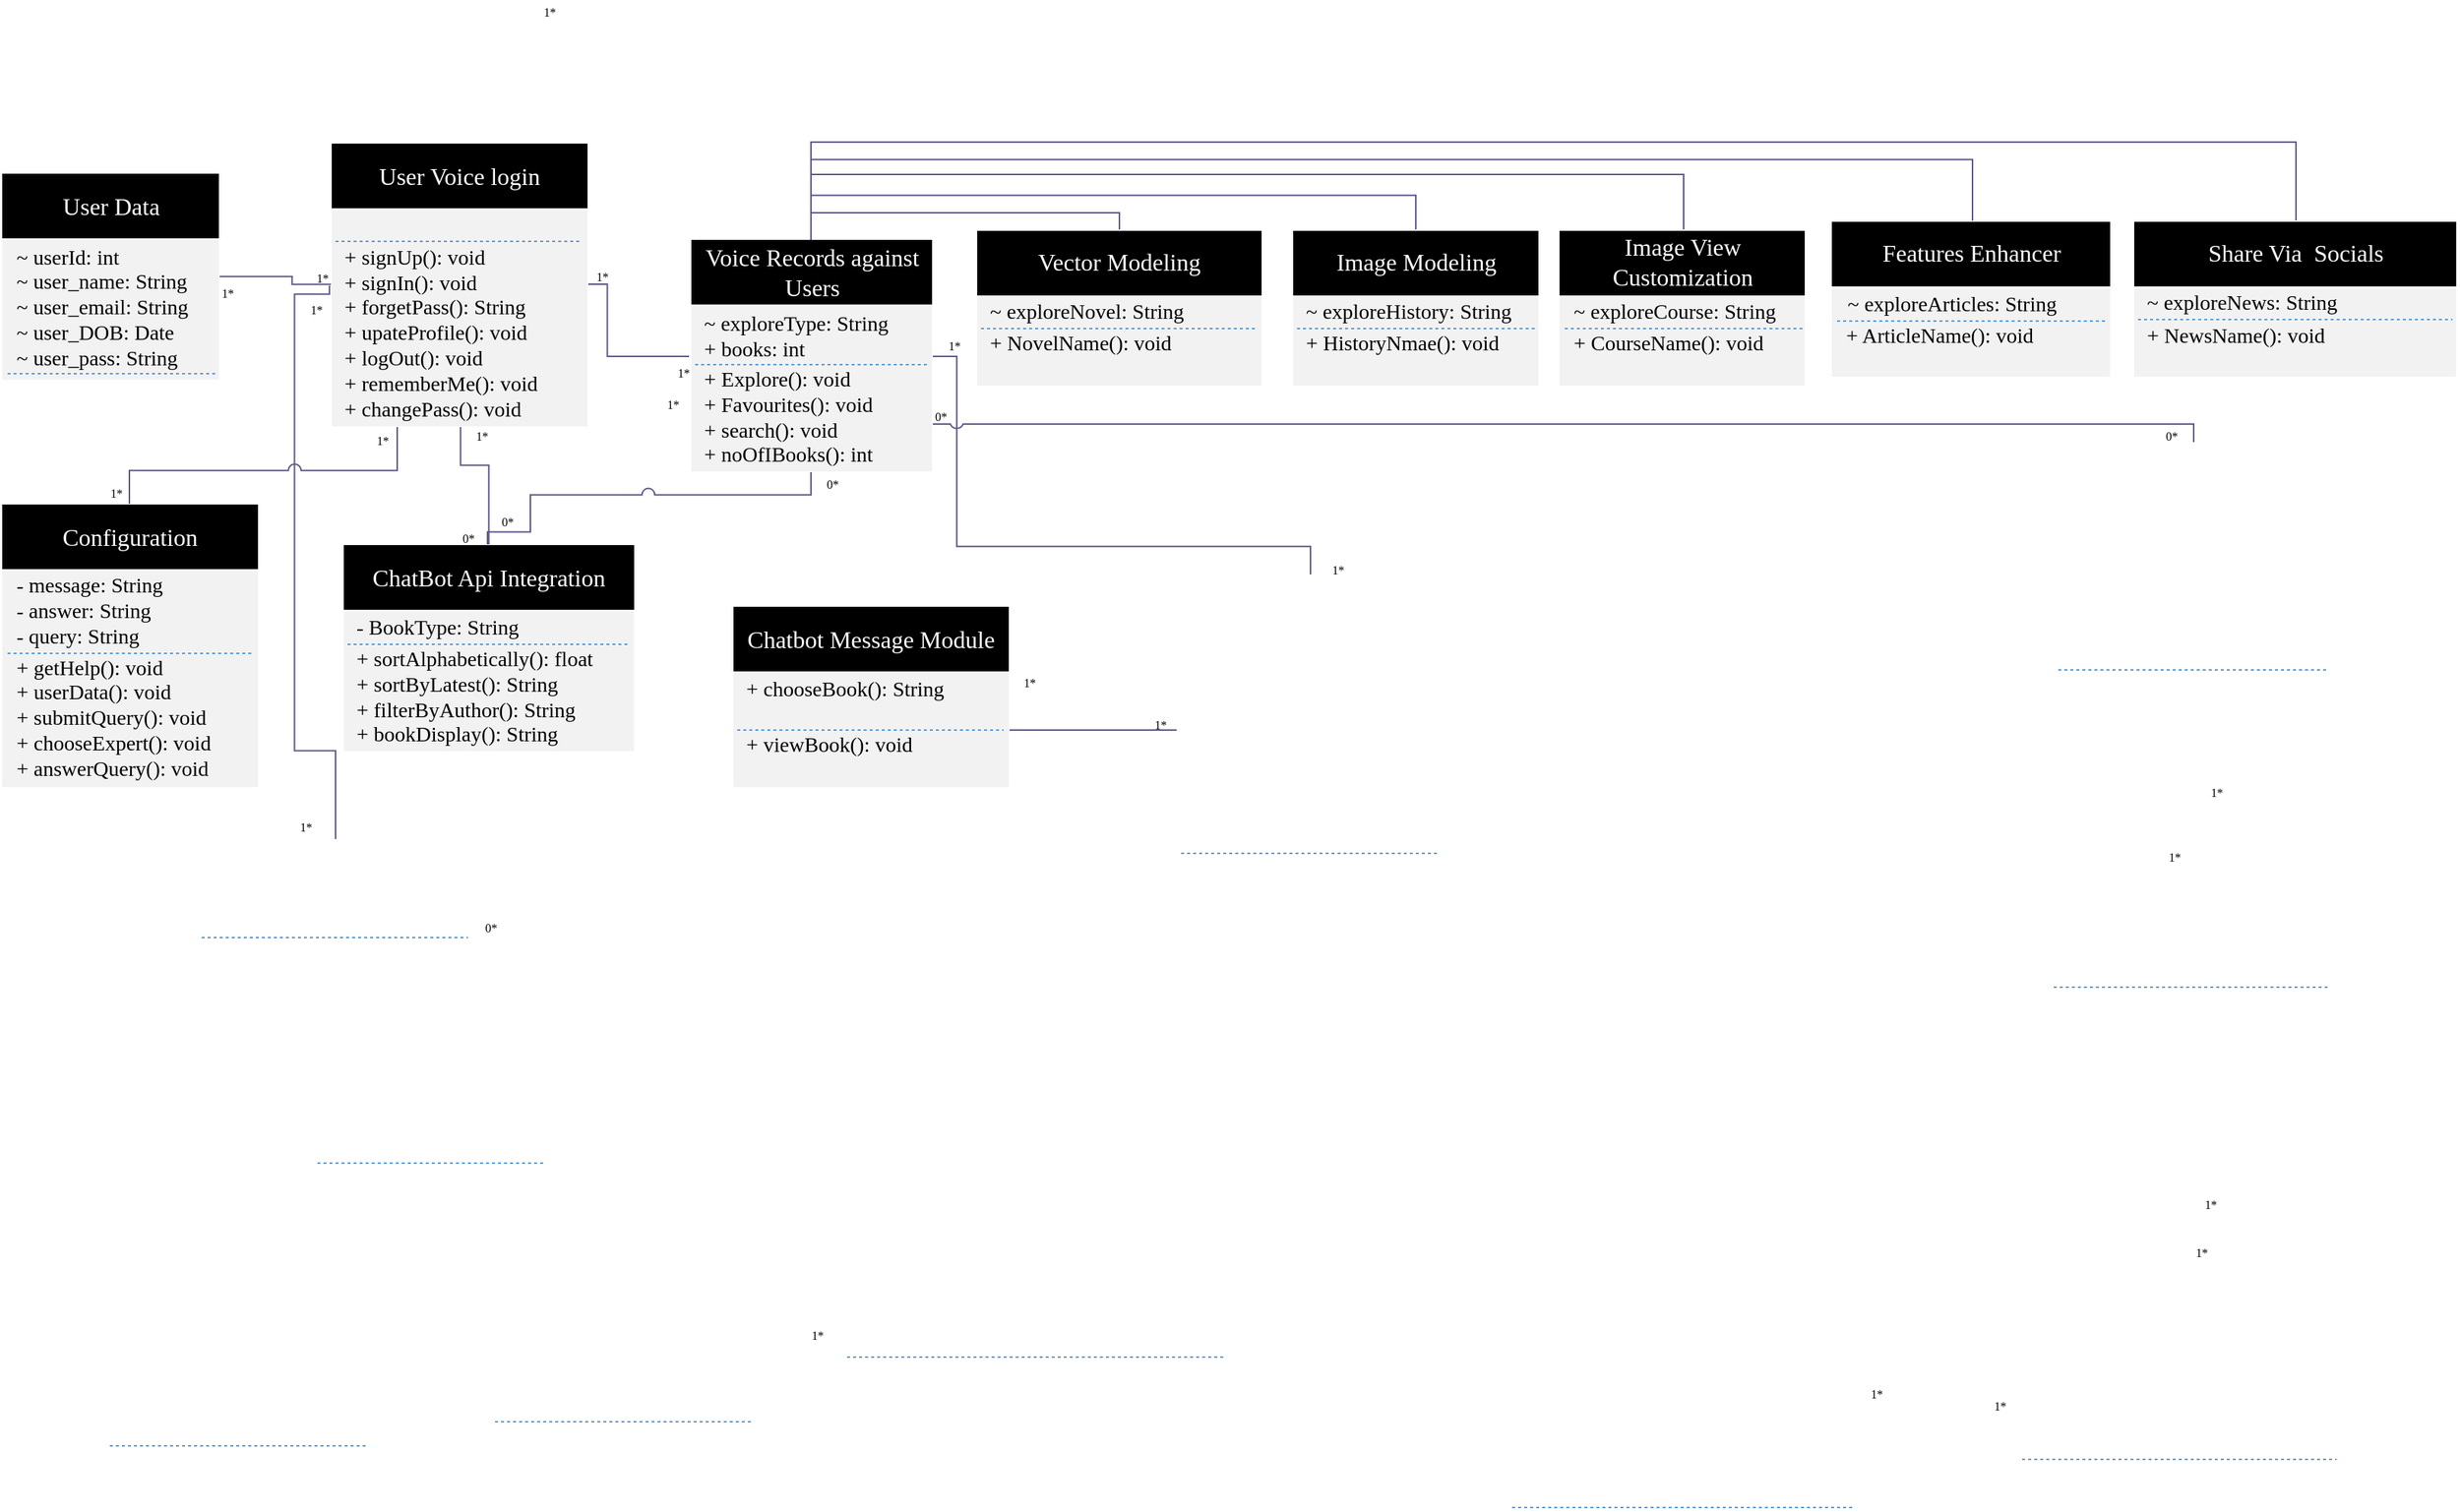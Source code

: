 <mxfile version="20.6.0" type="device"><diagram name="Page-1" id="Page-1"><mxGraphModel dx="2686" dy="2273" grid="1" gridSize="10" guides="1" tooltips="1" connect="1" arrows="1" fold="1" page="1" pageScale="1" pageWidth="850" pageHeight="1100" math="0" shadow="0"><root><mxCell id="0"/><mxCell id="1" value="Connector" parent="0"/><mxCell id="2" style="vsdxID=1;fillColor=none;gradientColor=none;strokeColor=none;spacingTop=3;spacingBottom=3;labelBackgroundColor=none;rounded=0;html=1;whiteSpace=wrap;" parent="1" vertex="1"><mxGeometry x="44" y="45" width="145" height="138" as="geometry"/></mxCell><mxCell id="3" style="vsdxID=2;fillColor=#f2f2f2;gradientColor=none;shape=stencil(1ZJBDsIgEEVPwxJDIfECtS69w8TSlojQDGjb2wsZjW0TbeLO3Z/5bwYCn6kydNBrJkWI6C96MHXsmDowKY3rNJqYFFMVU2XjUbfob66muodMZnX197xhpDmRJ6SYqCoE1UdCrXEz9GX+BCu5E/vP+AYMeE4uPuETnAjHadXY2CZGDqMJHH2EaLxb0Baw1TydxBsL7cIKg9b9rF38y92+PfLq+5J4Z6Qx1lLE5v46U6lFeVTVAw==);strokeColor=#ffffff;labelBackgroundColor=none;rounded=0;html=1;whiteSpace=wrap;" parent="2" vertex="1"><mxGeometry width="145" height="138" as="geometry"/></mxCell><mxCell id="4" style="vsdxID=3;fillColor=#000000;gradientColor=none;shape=stencil(1ZJNDoMgEIVPw5IE4QjWLr3DpIKSUjADrXr7QqZp1TQuuutufr6ZN5k8puo4wKiZFDFhuOrJdmlg6sSktH7QaFOOmGqYqk1A3WO4+47yEQpZolt4lA0zzYkyIcVCWSUoPxMKeMk9fKEttATjsisc7hIzh9lGjiFBssFvWAfYa551uHHQb1px0npclav/uMxZv3rvW+r7g4/hA/RHcCefg48vjHWObLXu732US+RB1TwB);strokeColor=#ffffff;labelBackgroundColor=none;rounded=0;html=1;whiteSpace=wrap;" parent="2" vertex="1"><mxGeometry width="145" height="44" as="geometry"/></mxCell><mxCell id="5" value="&lt;p style=&quot;align:center;margin-left:0;margin-right:0;margin-top:0px;margin-bottom:0px;text-indent:0;valign:middle;direction:ltr;&quot;&gt;&lt;font style=&quot;font-size:16px;font-family:Calibri;color:#ffffff;direction:ltr;letter-spacing:0px;line-height:120%;opacity:1&quot;&gt;User Data&lt;br/&gt;&lt;/font&gt;&lt;/p&gt;" style="text;vsdxID=1;fillColor=none;gradientColor=none;strokeColor=none;spacingTop=3;spacingBottom=3;labelBackgroundColor=none;rounded=0;html=1;whiteSpace=wrap;verticalAlign=middle;align=center;;html=1;" parent="2" vertex="1"><mxGeometry y="-0.58" width="145.63" height="44.31" as="geometry"/></mxCell><mxCell id="6" value="&lt;font style=&quot;font-size:14px;font-family:Calibri;color:#000000;direction:ltr;letter-spacing:0px;line-height:120%;opacity:1&quot;&gt;~ userId: int&lt;br/&gt;~ user_name: String&lt;br/&gt;~ user_email: String&lt;br/&gt;~ user_DOB: Date&lt;br/&gt;~ user_pass: String&lt;br/&gt;&lt;/font&gt;" style="verticalAlign=middle;align=left;vsdxID=6;fillColor=#000000;gradientColor=none;fillOpacity=0;shape=stencil(nZBLDoAgDERP0z3SIyjew0SURgSD+Lu9kMZoXLhwN9N5bdMClrNpJg1SzDH4QW/URgNYgZTkjA4UkwJUgGXng+6DX1zLfmoymdXo1zxh5z6RO6Q42BWCfc2oJfdAr/AX/IH+BF/rk7hv7MjaZ/L+RirxJ1Gd);strokeColor=#5b9bd5;spacingTop=-3;spacingBottom=-3;spacingLeft=4;spacingRight=-3;labelBackgroundColor=none;rounded=0;html=1;whiteSpace=wrap;" parent="1" vertex="1"><mxGeometry x="48" y="93" width="139" height="84" as="geometry"/></mxCell><mxCell id="7" style="vsdxID=7;fillColor=#ffffff;gradientColor=none;shape=stencil(fY9LDoAgDERP0z3SeALUe5gI0ohgEH+3F9KFxoW7mfa1nQKq1faLBinWFMOkDxqSBWxASvJWR0pZAbaAyoSoxxg2P7Bf+kIWNYe9bDh5TpQJKS52NduOSUf+RVbij83iOWHIOU747n8j5RK/g+0N);dashed=1;dashPattern=2.00 2.00;strokeColor=#5b9bd5;labelBackgroundColor=none;rounded=0;html=1;whiteSpace=wrap;" parent="1" vertex="1"><mxGeometry x="48" y="177" width="139" height="3" as="geometry"/></mxCell><mxCell id="8" style="vsdxID=9;fillColor=none;gradientColor=none;strokeColor=none;spacingTop=3;spacingBottom=3;labelBackgroundColor=none;rounded=0;html=1;whiteSpace=wrap;" parent="1" vertex="1"><mxGeometry x="263" y="25" width="171" height="189" as="geometry"/></mxCell><mxCell id="9" style="vsdxID=10;fillColor=#f2f2f2;gradientColor=none;shape=stencil(1ZJBDsIgEEVPwxJDwXiBWpe9w8TSlojQTNG2txcyGtsm2sSduz/z3wwEPlN530KnmRR9QH/Rg6lCy9SRSWlcq9GEqJgqmMprj7pBf3MV1R0kMqmrv6cNI82JNCHFRFUmqD4Rao2boS/zJ1iq3f7wGd+AAc/RxSdcQkk4TqvGxjYxchhNz9EHCMa7BW0BG83jSby20CysftC6m7Wzf7nbt0defV8U74zUxlqK2NxfZyq2KI+qeAA=);strokeColor=#ffffff;labelBackgroundColor=none;rounded=0;html=1;whiteSpace=wrap;" parent="8" vertex="1"><mxGeometry width="171" height="189" as="geometry"/></mxCell><mxCell id="10" style="vsdxID=11;fillColor=#000000;gradientColor=none;shape=stencil(1ZJNDoMgEIVPw5IE4QjWLr3DpIKSUjADrXr7QqZp1TQuuutufr6ZN5k8puo4wKiZFDFhuOrJdmlg6sSktH7QaFOOmGqYqk1A3WO4+47yEQpZolt4lA0zzYkyIcVCWSUoPxMKeMk9fKEttATjsisc7hIzh9lGjiFBssFvWAfYa551uHHQb1px0npclav/uMxZv3rvW+r7g4/hA/RHcCefg48vjHWObLXu732US+RB1TwB);strokeColor=#ffffff;labelBackgroundColor=none;rounded=0;html=1;whiteSpace=wrap;" parent="8" vertex="1"><mxGeometry width="171" height="44" as="geometry"/></mxCell><mxCell id="11" value="&lt;p style=&quot;align:center;margin-left:0;margin-right:0;margin-top:0px;margin-bottom:0px;text-indent:0;valign:middle;direction:ltr;&quot;&gt;&lt;font style=&quot;font-size:16px;font-family:Calibri;color:#ffffff;direction:ltr;letter-spacing:0px;line-height:120%;opacity:1&quot;&gt;User Voice login&lt;br&gt;&lt;/font&gt;&lt;/p&gt;" style="text;vsdxID=9;fillColor=none;gradientColor=none;strokeColor=none;spacingTop=3;spacingBottom=3;labelBackgroundColor=none;rounded=0;html=1;whiteSpace=wrap;verticalAlign=middle;align=center;;html=1;" parent="8" vertex="1"><mxGeometry y="-0.38" width="171.1" height="44.31" as="geometry"/></mxCell><mxCell id="12" value="" style="verticalAlign=middle;align=left;vsdxID=14;fillColor=#5b9bd5;gradientColor=none;fillOpacity=0;shape=stencil(nZBLDoAgDERP0z3SIyjew0SURgSD+Lu9kMZoXLhwN9N5bdMClrNpJg1SzDH4QW/URgNYgZTkjA4UkwJUgGXng+6DX1zLfmoymdXo1zxh5z6RO6Q42BWCfc2oJfdAr/AX/IH+BF/rk7hv7MjaZ/L+RirxJ1Gd);strokeColor=#5b9bd5;spacingTop=-3;spacingBottom=-3;spacingLeft=4;spacingRight=-3;labelBackgroundColor=none;rounded=0;html=1;whiteSpace=wrap;" parent="1" vertex="1"><mxGeometry x="266" y="73" width="164" height="16" as="geometry"/></mxCell><mxCell id="13" style="vsdxID=15;fillColor=#ffffff;gradientColor=none;shape=stencil(fY9LDoAgDERP0z3SeALUe5gI0ohgEH+3F9KFxoW7mfa1nQKq1faLBinWFMOkDxqSBWxASvJWR0pZAbaAyoSoxxg2P7Bf+kIWNYe9bDh5TpQJKS52NduOSUf+RVbij83iOWHIOU747n8j5RK/g+0N);dashed=1;dashPattern=2.00 2.00;strokeColor=#5b9bd5;labelBackgroundColor=none;rounded=0;html=1;whiteSpace=wrap;" parent="1" vertex="1"><mxGeometry x="266" y="89" width="164" height="3" as="geometry"/></mxCell><mxCell id="14" value="&lt;font style=&quot;font-size:14px;font-family:Calibri;color:#000000;direction:ltr;letter-spacing:0px;line-height:120%;opacity:1&quot;&gt;+ signUp(): void&lt;br/&gt;+ signIn(): void&lt;br/&gt;+ forgetPass(): String&lt;br/&gt;+ upateProfile(): void&lt;br/&gt;+ logOut(): void&lt;br/&gt;+ rememberMe(): void&lt;br/&gt;+ changePass(): void&lt;br/&gt;&lt;/font&gt;" style="verticalAlign=middle;align=left;vsdxID=16;fillColor=#5b9bd5;gradientColor=none;fillOpacity=0;shape=stencil(nZBLDoAgDERP0z3SIyjew0SURgSD+Lu9kMZoXLhwN9N5bdMClrNpJg1SzDH4QW/URgNYgZTkjA4UkwJUgGXng+6DX1zLfmoymdXo1zxh5z6RO6Q42BWCfc2oJfdAr/AX/IH+BF/rk7hv7MjaZ/L+RirxJ1Gd);strokeColor=#5b9bd5;spacingTop=-3;spacingBottom=-3;spacingLeft=4;spacingRight=-3;labelBackgroundColor=none;rounded=0;html=1;whiteSpace=wrap;" parent="1" vertex="1"><mxGeometry x="266" y="93" width="164" height="118" as="geometry"/></mxCell><mxCell id="15" style="vsdxID=17;fillColor=none;gradientColor=none;strokeColor=none;spacingTop=3;spacingBottom=3;labelBackgroundColor=none;rounded=0;html=1;whiteSpace=wrap;" parent="1" vertex="1"><mxGeometry x="44" y="265" width="171" height="189" as="geometry"/></mxCell><mxCell id="16" style="vsdxID=18;fillColor=#f2f2f2;gradientColor=none;shape=stencil(1ZJBDsIgEEVPwxJDwXiBWpe9w8TSlojQTNG2txcyGtsm2sSduz/z3wwEPlN530KnmRR9QH/Rg6lCy9SRSWlcq9GEqJgqmMprj7pBf3MV1R0kMqmrv6cNI82JNCHFRFUmqD4Rao2boS/zJ1iq3f7wGd+AAc/RxSdcQkk4TqvGxjYxchhNz9EHCMa7BW0BG83jSby20CysftC6m7Wzf7nbt0defV8U74zUxlqK2NxfZyq2KI+qeAA=);strokeColor=#ffffff;labelBackgroundColor=none;rounded=0;html=1;whiteSpace=wrap;" parent="15" vertex="1"><mxGeometry width="171" height="189" as="geometry"/></mxCell><mxCell id="17" style="vsdxID=19;fillColor=#000000;gradientColor=none;shape=stencil(1ZJNDoMgEIVPw5IE4QjWLr3DpIKSUjADrXr7QqZp1TQuuutufr6ZN5k8puo4wKiZFDFhuOrJdmlg6sSktH7QaFOOmGqYqk1A3WO4+47yEQpZolt4lA0zzYkyIcVCWSUoPxMKeMk9fKEttATjsisc7hIzh9lGjiFBssFvWAfYa551uHHQb1px0npclav/uMxZv3rvW+r7g4/hA/RHcCefg48vjHWObLXu732US+RB1TwB);strokeColor=#ffffff;labelBackgroundColor=none;rounded=0;html=1;whiteSpace=wrap;" parent="15" vertex="1"><mxGeometry width="171" height="44" as="geometry"/></mxCell><mxCell id="18" value="&lt;p style=&quot;align:center;margin-left:0;margin-right:0;margin-top:0px;margin-bottom:0px;text-indent:0;valign:middle;direction:ltr;&quot;&gt;&lt;font style=&quot;font-size:16px;font-family:Calibri;color:#ffffff;direction:ltr;letter-spacing:0px;line-height:120%;opacity:1&quot;&gt;Configuration&lt;br/&gt;&lt;/font&gt;&lt;/p&gt;" style="text;vsdxID=17;fillColor=none;gradientColor=none;strokeColor=none;spacingTop=3;spacingBottom=3;labelBackgroundColor=none;rounded=0;html=1;whiteSpace=wrap;verticalAlign=middle;align=center;;html=1;" parent="15" vertex="1"><mxGeometry y="-0.38" width="171.1" height="44.31" as="geometry"/></mxCell><mxCell id="19" value="&lt;font style=&quot;font-size:14px;font-family:Calibri;color:#000000;direction:ltr;letter-spacing:0px;line-height:120%;opacity:1&quot;&gt;- message: String&lt;br/&gt;- answer: String&lt;br/&gt;- query: String&lt;br/&gt;&lt;/font&gt;" style="verticalAlign=middle;align=left;vsdxID=22;fillColor=#5b9bd5;gradientColor=none;fillOpacity=0;shape=stencil(nZBLDoAgDERP0z3SIyjew0SURgSD+Lu9kMZoXLhwN9N5bdMClrNpJg1SzDH4QW/URgNYgZTkjA4UkwJUgGXng+6DX1zLfmoymdXo1zxh5z6RO6Q42BWCfc2oJfdAr/AX/IH+BF/rk7hv7MjaZ/L+RirxJ1Gd);strokeColor=#5b9bd5;spacingTop=-3;spacingBottom=-3;spacingLeft=4;spacingRight=-3;labelBackgroundColor=none;rounded=0;html=1;whiteSpace=wrap;" parent="1" vertex="1"><mxGeometry x="48" y="312" width="164" height="50" as="geometry"/></mxCell><mxCell id="20" style="vsdxID=23;fillColor=#ffffff;gradientColor=none;shape=stencil(fY9LDoAgDERP0z3SeALUe5gI0ohgEH+3F9KFxoW7mfa1nQKq1faLBinWFMOkDxqSBWxASvJWR0pZAbaAyoSoxxg2P7Bf+kIWNYe9bDh5TpQJKS52NduOSUf+RVbij83iOWHIOU747n8j5RK/g+0N);dashed=1;dashPattern=2.00 2.00;strokeColor=#5b9bd5;labelBackgroundColor=none;rounded=0;html=1;whiteSpace=wrap;" parent="1" vertex="1"><mxGeometry x="48" y="363" width="164" height="3" as="geometry"/></mxCell><mxCell id="21" value="&lt;font style=&quot;font-size:14px;font-family:Calibri;color:#000000;direction:ltr;letter-spacing:0px;line-height:120%;opacity:1&quot;&gt;+ getHelp(): void&lt;br/&gt;+ userData(): void&lt;br/&gt;+ submitQuery(): void&lt;br/&gt;+ chooseExpert(): void&lt;br/&gt;+ answerQuery(): void&lt;br/&gt;&lt;/font&gt;" style="verticalAlign=middle;align=left;vsdxID=24;fillColor=#5b9bd5;gradientColor=none;fillOpacity=0;shape=stencil(nZBLDoAgDERP0z3SIyjew0SURgSD+Lu9kMZoXLhwN9N5bdMClrNpJg1SzDH4QW/URgNYgZTkjA4UkwJUgGXng+6DX1zLfmoymdXo1zxh5z6RO6Q42BWCfc2oJfdAr/AX/IH+BF/rk7hv7MjaZ/L+RirxJ1Gd);strokeColor=#5b9bd5;spacingTop=-3;spacingBottom=-3;spacingLeft=4;spacingRight=-3;labelBackgroundColor=none;rounded=0;html=1;whiteSpace=wrap;" parent="1" vertex="1"><mxGeometry x="48" y="366" width="164" height="84" as="geometry"/></mxCell><mxCell id="27" style="vsdxID=32;fillColor=#ffffff;gradientColor=none;shape=stencil(fY9LDoAgDERP0z3SeALUe5gI0ohgEH+3F9KFxoW7mfa1nQKq1faLBinWFMOkDxqSBWxASvJWR0pZAbaAyoSoxxg2P7Bf+kIWNYe9bDh5TpQJKS52NduOSUf+RVbij83iOWHIOU747n8j5RK/g+0N);dashed=1;dashPattern=2.00 2.00;strokeColor=#5b9bd5;labelBackgroundColor=none;rounded=0;html=1;whiteSpace=wrap;" parent="1" vertex="1"><mxGeometry x="1048" y="931" width="228" height="3" as="geometry"/></mxCell><mxCell id="34" style="vsdxID=40;fillColor=#ffffff;gradientColor=none;shape=stencil(fY9LDoAgDERP0z3SeALUe5gI0ohgEH+3F9KFxoW7mfa1nQKq1faLBinWFMOkDxqSBWxASvJWR0pZAbaAyoSoxxg2P7Bf+kIWNYe9bDh5TpQJKS52NduOSUf+RVbij83iOWHIOU747n8j5RK/g+0N);dashed=1;dashPattern=2.00 2.00;strokeColor=#5b9bd5;labelBackgroundColor=none;rounded=0;html=1;whiteSpace=wrap;" parent="1" vertex="1"><mxGeometry x="828" y="496" width="171" height="3" as="geometry"/></mxCell><mxCell id="36" style="vsdxID=42;fillColor=none;gradientColor=none;strokeColor=none;spacingTop=3;spacingBottom=3;labelBackgroundColor=none;rounded=0;html=1;whiteSpace=wrap;" parent="1" vertex="1"><mxGeometry x="502" y="89" width="161" height="155" as="geometry"/></mxCell><mxCell id="37" style="vsdxID=43;fillColor=#f2f2f2;gradientColor=none;shape=stencil(1ZJBDsIgEEVPwxJDIUb3tS69w8TSlojQTNG2txcyGtsm2sSduz/z3wwEPlN510CrmRRdQH/RvSlDw9SBSWlco9GEqJgqmMorj7pGf3Ml1S0kMqmrv6cNA82JNCHFSFUmqD4Sao2boC/zJ1juN9vdZ3wFBjxHF5/wCU6E47horGwTA4fBdBx9gGC8m9EWsNY8nsQrC/XM6nqt20k7+5e7fXvkxfdF8c5IZayliE39ZaZii/Koigc=);strokeColor=#ffffff;labelBackgroundColor=none;rounded=0;html=1;whiteSpace=wrap;" parent="36" vertex="1"><mxGeometry width="161" height="155" as="geometry"/></mxCell><mxCell id="38" style="vsdxID=44;fillColor=#000000;gradientColor=none;shape=stencil(1ZJNDoMgEIVPw5IE4QjWLr3DpIKSUjADrXr7QqZp1TQuuutufr6ZN5k8puo4wKiZFDFhuOrJdmlg6sSktH7QaFOOmGqYqk1A3WO4+47yEQpZolt4lA0zzYkyIcVCWSUoPxMKeMk9fKEttATjsisc7hIzh9lGjiFBssFvWAfYa551uHHQb1px0npclav/uMxZv3rvW+r7g4/hA/RHcCefg48vjHWObLXu732US+RB1TwB);strokeColor=#ffffff;labelBackgroundColor=none;rounded=0;html=1;whiteSpace=wrap;" parent="36" vertex="1"><mxGeometry width="161" height="44" as="geometry"/></mxCell><mxCell id="39" value="&lt;p style=&quot;align:center;margin-left:0;margin-right:0;margin-top:0px;margin-bottom:0px;text-indent:0;valign:middle;direction:ltr;&quot;&gt;&lt;font style=&quot;font-size:16px;font-family:Calibri;color:#ffffff;direction:ltr;letter-spacing:0px;line-height:120%;opacity:1&quot;&gt;Voice Records against Users&lt;br&gt;&lt;/font&gt;&lt;/p&gt;" style="text;vsdxID=42;fillColor=none;gradientColor=none;strokeColor=none;spacingTop=3;spacingBottom=3;labelBackgroundColor=none;rounded=0;html=1;whiteSpace=wrap;verticalAlign=middle;align=center;;html=1;" parent="36" vertex="1"><mxGeometry y="-0.52" width="161.57" height="44.31" as="geometry"/></mxCell><mxCell id="40" value="&lt;font style=&quot;font-size: 14px ; font-family: &amp;#34;calibri&amp;#34; ; color: #000000 ; direction: ltr ; letter-spacing: 0px ; line-height: 120% ; opacity: 1&quot;&gt;~ exploreType: String&lt;br&gt;+ books: int&lt;br&gt;&lt;/font&gt;" style="verticalAlign=middle;align=left;vsdxID=47;fillColor=#5b9bd5;gradientColor=none;fillOpacity=0;shape=stencil(nZBLDoAgDERP0z3SIyjew0SURgSD+Lu9kMZoXLhwN9N5bdMClrNpJg1SzDH4QW/URgNYgZTkjA4UkwJUgGXng+6DX1zLfmoymdXo1zxh5z6RO6Q42BWCfc2oJfdAr/AX/IH+BF/rk7hv7MjaZ/L+RirxJ1Gd);strokeColor=#5b9bd5;spacingTop=-3;spacingBottom=-3;spacingLeft=4;spacingRight=-3;labelBackgroundColor=none;rounded=0;html=1;whiteSpace=wrap;" parent="1" vertex="1"><mxGeometry x="505" y="137" width="155" height="33" as="geometry"/></mxCell><mxCell id="41" style="vsdxID=48;fillColor=#ffffff;gradientColor=none;shape=stencil(fY9LDoAgDERP0z3SeALUe5gI0ohgEH+3F9KFxoW7mfa1nQKq1faLBinWFMOkDxqSBWxASvJWR0pZAbaAyoSoxxg2P7Bf+kIWNYe9bDh5TpQJKS52NduOSUf+RVbij83iOWHIOU747n8j5RK/g+0N);dashed=1;dashPattern=2.00 2.00;strokeColor=#5b9bd5;labelBackgroundColor=none;rounded=0;html=1;whiteSpace=wrap;" parent="1" vertex="1"><mxGeometry x="505" y="171" width="155" height="3" as="geometry"/></mxCell><mxCell id="42" value="&lt;font style=&quot;font-size: 14px ; font-family: &amp;#34;calibri&amp;#34; ; color: #000000 ; direction: ltr ; letter-spacing: 0px ; line-height: 120% ; opacity: 1&quot;&gt;+ Explore(): void&lt;br&gt;+ Favourites(): void&lt;br&gt;+ search(): void&lt;br&gt;+ noOfIBooks(): int&lt;br&gt;&lt;/font&gt;" style="verticalAlign=middle;align=left;vsdxID=49;fillColor=#5b9bd5;gradientColor=none;fillOpacity=0;shape=stencil(nZBLDoAgDERP0z3SIyjew0SURgSD+Lu9kMZoXLhwN9N5bdMClrNpJg1SzDH4QW/URgNYgZTkjA4UkwJUgGXng+6DX1zLfmoymdXo1zxh5z6RO6Q42BWCfc2oJfdAr/AX/IH+BF/rk7hv7MjaZ/L+RirxJ1Gd);strokeColor=#5b9bd5;spacingTop=-3;spacingBottom=-3;spacingLeft=4;spacingRight=-3;labelBackgroundColor=none;rounded=0;html=1;whiteSpace=wrap;" parent="1" vertex="1"><mxGeometry x="505" y="174" width="155" height="67" as="geometry"/></mxCell><mxCell id="43" style="vsdxID=50;fillColor=none;gradientColor=none;strokeColor=none;spacingTop=3;spacingBottom=3;labelBackgroundColor=none;rounded=0;html=1;whiteSpace=wrap;" parent="1" vertex="1"><mxGeometry x="692" y="83" width="190" height="104" as="geometry"/></mxCell><mxCell id="44" style="vsdxID=51;fillColor=#f2f2f2;gradientColor=none;shape=stencil(1ZJBDoMgEEVPw5IGwRtYu/QOk4pKSsGMtOrtC5k2VZPWpLvu/sx/MxD4TBVDB71mUgwB/UWPpg4dU0cmpXGdRhOiYqpkqmg86hb9zdVU95DIpK7+njZMNCfShBQzVZmg+kSoNW6Bvsyf4FwecvkZ34EBz9HFJ1xBRTjOm8bONjFxmMzA0QcIxrsVbQFbzeNJvLHQrqxh1LpftLN/udu3R958XxTvjDTGWorY0t9mKrYoj6p8AA==);strokeColor=#ffffff;labelBackgroundColor=none;rounded=0;html=1;whiteSpace=wrap;" parent="43" vertex="1"><mxGeometry width="190" height="104" as="geometry"/></mxCell><mxCell id="45" style="vsdxID=52;fillColor=#000000;gradientColor=none;shape=stencil(1ZJNDoMgEIVPw5IE4QjWLr3DpIKSUjADrXr7QqZp1TQuuutufr6ZN5k8puo4wKiZFDFhuOrJdmlg6sSktH7QaFOOmGqYqk1A3WO4+47yEQpZolt4lA0zzYkyIcVCWSUoPxMKeMk9fKEttATjsisc7hIzh9lGjiFBssFvWAfYa551uHHQb1px0npclav/uMxZv3rvW+r7g4/hA/RHcCefg48vjHWObLXu732US+RB1TwB);strokeColor=#ffffff;labelBackgroundColor=none;rounded=0;html=1;whiteSpace=wrap;" parent="43" vertex="1"><mxGeometry width="190" height="44" as="geometry"/></mxCell><mxCell id="46" value="&lt;p style=&quot;margin-left: 0 ; margin-right: 0 ; margin-top: 0px ; margin-bottom: 0px ; text-indent: 0 ; direction: ltr&quot;&gt;&lt;font style=&quot;font-size: 16px ; font-family: &amp;quot;calibri&amp;quot; ; color: #ffffff ; direction: ltr ; letter-spacing: 0px ; line-height: 120% ; opacity: 1&quot;&gt;Vector Modeling&lt;br&gt;&lt;/font&gt;&lt;/p&gt;" style="text;vsdxID=50;fillColor=none;gradientColor=none;strokeColor=none;spacingTop=3;spacingBottom=3;labelBackgroundColor=none;rounded=0;html=1;whiteSpace=wrap;verticalAlign=middle;align=center;;html=1;" parent="43" vertex="1"><mxGeometry y="-0.72" width="190.15" height="44.31" as="geometry"/></mxCell><mxCell id="47" value="&lt;font style=&quot;font-size: 14px ; font-family: &amp;#34;calibri&amp;#34; ; color: #000000 ; direction: ltr ; letter-spacing: 0px ; line-height: 120% ; opacity: 1&quot;&gt;~ exploreNovel: String&lt;br&gt;&lt;/font&gt;" style="verticalAlign=middle;align=left;vsdxID=55;fillColor=#5b9bd5;gradientColor=none;fillOpacity=0;shape=stencil(nZBLDoAgDERP0z3SIyjew0SURgSD+Lu9kMZoXLhwN9N5bdMClrNpJg1SzDH4QW/URgNYgZTkjA4UkwJUgGXng+6DX1zLfmoymdXo1zxh5z6RO6Q42BWCfc2oJfdAr/AX/IH+BF/rk7hv7MjaZ/L+RirxJ1Gd);strokeColor=#5b9bd5;spacingTop=-3;spacingBottom=-3;spacingLeft=4;spacingRight=-3;labelBackgroundColor=none;rounded=0;html=1;whiteSpace=wrap;" parent="1" vertex="1"><mxGeometry x="695" y="130" width="183" height="16" as="geometry"/></mxCell><mxCell id="48" style="vsdxID=56;fillColor=#ffffff;gradientColor=none;shape=stencil(fY9LDoAgDERP0z3SeALUe5gI0ohgEH+3F9KFxoW7mfa1nQKq1faLBinWFMOkDxqSBWxASvJWR0pZAbaAyoSoxxg2P7Bf+kIWNYe9bDh5TpQJKS52NduOSUf+RVbij83iOWHIOU747n8j5RK/g+0N);dashed=1;dashPattern=2.00 2.00;strokeColor=#5b9bd5;labelBackgroundColor=none;rounded=0;html=1;whiteSpace=wrap;" parent="1" vertex="1"><mxGeometry x="695" y="147" width="183" height="3" as="geometry"/></mxCell><mxCell id="49" value="&lt;font style=&quot;font-size: 14px ; font-family: &amp;#34;calibri&amp;#34; ; color: #000000 ; direction: ltr ; letter-spacing: 0px ; line-height: 120% ; opacity: 1&quot;&gt;+ NovelName(): void&lt;br&gt;&lt;br&gt;&lt;/font&gt;" style="verticalAlign=middle;align=left;vsdxID=57;fillColor=#5b9bd5;gradientColor=none;fillOpacity=0;shape=stencil(nZBLDoAgDERP0z3SIyjew0SURgSD+Lu9kMZoXLhwN9N5bdMClrNpJg1SzDH4QW/URgNYgZTkjA4UkwJUgGXng+6DX1zLfmoymdXo1zxh5z6RO6Q42BWCfc2oJfdAr/AX/IH+BF/rk7hv7MjaZ/L+RirxJ1Gd);strokeColor=#5b9bd5;spacingTop=-3;spacingBottom=-3;spacingLeft=4;spacingRight=-3;labelBackgroundColor=none;rounded=0;html=1;whiteSpace=wrap;" parent="1" vertex="1"><mxGeometry x="695" y="150" width="183" height="33" as="geometry"/></mxCell><mxCell id="50" style="vsdxID=58;fillColor=none;gradientColor=none;strokeColor=none;spacingTop=3;spacingBottom=3;labelBackgroundColor=none;rounded=0;html=1;whiteSpace=wrap;" parent="1" vertex="1"><mxGeometry x="1461" y="77" width="215" height="104" as="geometry"/></mxCell><mxCell id="51" style="vsdxID=59;fillColor=#f2f2f2;gradientColor=none;shape=stencil(1ZJBDoMgEEVPw5IGwRtYu/QOk4pKSsGMtOrtC5k2VZPWpLvu/sx/MxD4TBVDB71mUgwB/UWPpg4dU0cmpXGdRhOiYqpkqmg86hb9zdVU95DIpK7+njZMNCfShBQzVZmg+kSoNW6Bvsyf4FwecvkZ34EBz9HFJ1xBRTjOm8bONjFxmMzA0QcIxrsVbQFbzeNJvLHQrqxh1LpftLN/udu3R958XxTvjDTGWorY0t9mKrYoj6p8AA==);strokeColor=#ffffff;labelBackgroundColor=none;rounded=0;html=1;whiteSpace=wrap;" parent="50" vertex="1"><mxGeometry width="215" height="104" as="geometry"/></mxCell><mxCell id="52" style="vsdxID=60;fillColor=#000000;gradientColor=none;shape=stencil(1ZJNDoMgEIVPw5IE4QjWLr3DpIKSUjADrXr7QqZp1TQuuutufr6ZN5k8puo4wKiZFDFhuOrJdmlg6sSktH7QaFOOmGqYqk1A3WO4+47yEQpZolt4lA0zzYkyIcVCWSUoPxMKeMk9fKEttATjsisc7hIzh9lGjiFBssFvWAfYa551uHHQb1px0npclav/uMxZv3rvW+r7g4/hA/RHcCefg48vjHWObLXu732US+RB1TwB);strokeColor=#ffffff;labelBackgroundColor=none;rounded=0;html=1;whiteSpace=wrap;" parent="50" vertex="1"><mxGeometry width="215" height="44" as="geometry"/></mxCell><mxCell id="53" value="&lt;p style=&quot;margin-left: 0 ; margin-right: 0 ; margin-top: 0px ; margin-bottom: 0px ; text-indent: 0 ; direction: ltr&quot;&gt;&lt;font style=&quot;font-size: 16px ; font-family: &amp;quot;calibri&amp;quot; ; color: #ffffff ; direction: ltr ; letter-spacing: 0px ; line-height: 120% ; opacity: 1&quot;&gt;Share Via&amp;nbsp; Socials&lt;br&gt;&lt;/font&gt;&lt;/p&gt;" style="text;vsdxID=58;fillColor=none;gradientColor=none;strokeColor=none;spacingTop=3;spacingBottom=3;labelBackgroundColor=none;rounded=0;html=1;whiteSpace=wrap;verticalAlign=middle;align=center;;html=1;" parent="50" vertex="1"><mxGeometry y="-0.72" width="215.9" height="44.31" as="geometry"/></mxCell><mxCell id="54" value="&lt;font style=&quot;font-size: 14px ; font-family: &amp;#34;calibri&amp;#34; ; color: #000000 ; direction: ltr ; letter-spacing: 0px ; line-height: 120% ; opacity: 1&quot;&gt;~ exploreNews: String&lt;br&gt;&lt;/font&gt;" style="verticalAlign=middle;align=left;vsdxID=63;fillColor=#5b9bd5;gradientColor=none;fillOpacity=0;shape=stencil(nZBLDoAgDERP0z3SIyjew0SURgSD+Lu9kMZoXLhwN9N5bdMClrNpJg1SzDH4QW/URgNYgZTkjA4UkwJUgGXng+6DX1zLfmoymdXo1zxh5z6RO6Q42BWCfc2oJfdAr/AX/IH+BF/rk7hv7MjaZ/L+RirxJ1Gd);strokeColor=#5b9bd5;spacingTop=-3;spacingBottom=-3;spacingLeft=4;spacingRight=-3;labelBackgroundColor=none;rounded=0;html=1;whiteSpace=wrap;" parent="1" vertex="1"><mxGeometry x="1464" y="124" width="209" height="16" as="geometry"/></mxCell><mxCell id="55" style="vsdxID=64;fillColor=#ffffff;gradientColor=none;shape=stencil(fY9LDoAgDERP0z3SeALUe5gI0ohgEH+3F9KFxoW7mfa1nQKq1faLBinWFMOkDxqSBWxASvJWR0pZAbaAyoSoxxg2P7Bf+kIWNYe9bDh5TpQJKS52NduOSUf+RVbij83iOWHIOU747n8j5RK/g+0N);dashed=1;dashPattern=2.00 2.00;strokeColor=#5b9bd5;labelBackgroundColor=none;rounded=0;html=1;whiteSpace=wrap;" parent="1" vertex="1"><mxGeometry x="1464" y="141" width="209" height="3" as="geometry"/></mxCell><mxCell id="56" value="&lt;font style=&quot;font-size: 14px ; font-family: &amp;#34;calibri&amp;#34; ; color: #000000 ; direction: ltr ; letter-spacing: 0px ; line-height: 120% ; opacity: 1&quot;&gt;+ NewsName(): void&lt;br&gt;&lt;br&gt;&lt;/font&gt;" style="verticalAlign=middle;align=left;vsdxID=65;fillColor=#5b9bd5;gradientColor=none;fillOpacity=0;shape=stencil(nZBLDoAgDERP0z3SIyjew0SURgSD+Lu9kMZoXLhwN9N5bdMClrNpJg1SzDH4QW/URgNYgZTkjA4UkwJUgGXng+6DX1zLfmoymdXo1zxh5z6RO6Q42BWCfc2oJfdAr/AX/IH+BF/rk7hv7MjaZ/L+RirxJ1Gd);strokeColor=#5b9bd5;spacingTop=-3;spacingBottom=-3;spacingLeft=4;spacingRight=-3;labelBackgroundColor=none;rounded=0;html=1;whiteSpace=wrap;" parent="1" vertex="1"><mxGeometry x="1464" y="145" width="209" height="33" as="geometry"/></mxCell><mxCell id="57" style="vsdxID=66;fillColor=none;gradientColor=none;strokeColor=none;spacingTop=3;spacingBottom=3;labelBackgroundColor=none;rounded=0;html=1;whiteSpace=wrap;" parent="1" vertex="1"><mxGeometry x="1260" y="77" width="186" height="104" as="geometry"/></mxCell><mxCell id="58" style="vsdxID=67;fillColor=#f2f2f2;gradientColor=none;shape=stencil(1ZJBDoMgEEVPw5IGwRtYu/QOk4pKSsGMtOrtC5k2VZPWpLvu/sx/MxD4TBVDB71mUgwB/UWPpg4dU0cmpXGdRhOiYqpkqmg86hb9zdVU95DIpK7+njZMNCfShBQzVZmg+kSoNW6Bvsyf4FwecvkZ34EBz9HFJ1xBRTjOm8bONjFxmMzA0QcIxrsVbQFbzeNJvLHQrqxh1LpftLN/udu3R958XxTvjDTGWorY0t9mKrYoj6p8AA==);strokeColor=#ffffff;labelBackgroundColor=none;rounded=0;html=1;whiteSpace=wrap;" parent="57" vertex="1"><mxGeometry width="186" height="104" as="geometry"/></mxCell><mxCell id="59" style="vsdxID=68;fillColor=#000000;gradientColor=none;shape=stencil(1ZJNDoMgEIVPw5IE4QjWLr3DpIKSUjADrXr7QqZp1TQuuutufr6ZN5k8puo4wKiZFDFhuOrJdmlg6sSktH7QaFOOmGqYqk1A3WO4+47yEQpZolt4lA0zzYkyIcVCWSUoPxMKeMk9fKEttATjsisc7hIzh9lGjiFBssFvWAfYa551uHHQb1px0npclav/uMxZv3rvW+r7g4/hA/RHcCefg48vjHWObLXu732US+RB1TwB);strokeColor=#ffffff;labelBackgroundColor=none;rounded=0;html=1;whiteSpace=wrap;" parent="57" vertex="1"><mxGeometry width="186" height="44" as="geometry"/></mxCell><mxCell id="60" value="&lt;p style=&quot;margin-left: 0 ; margin-right: 0 ; margin-top: 0px ; margin-bottom: 0px ; text-indent: 0 ; direction: ltr&quot;&gt;&lt;font style=&quot;font-size: 16px ; font-family: &amp;quot;calibri&amp;quot; ; color: #ffffff ; direction: ltr ; letter-spacing: 0px ; line-height: 120% ; opacity: 1&quot;&gt;Features Enhancer&lt;/font&gt;&lt;/p&gt;" style="text;vsdxID=66;fillColor=none;gradientColor=none;strokeColor=none;spacingTop=3;spacingBottom=3;labelBackgroundColor=none;rounded=0;html=1;whiteSpace=wrap;verticalAlign=middle;align=center;;html=1;" parent="57" vertex="1"><mxGeometry y="-0.72" width="186.97" height="44.31" as="geometry"/></mxCell><mxCell id="61" value="&lt;font style=&quot;font-size: 14px ; font-family: &amp;#34;calibri&amp;#34; ; color: #000000 ; direction: ltr ; letter-spacing: 0px ; line-height: 120% ; opacity: 1&quot;&gt;~ exploreArticles: String&lt;br&gt;&lt;/font&gt;" style="verticalAlign=middle;align=left;vsdxID=71;fillColor=#5b9bd5;gradientColor=none;fillOpacity=0;shape=stencil(nZBLDoAgDERP0z3SIyjew0SURgSD+Lu9kMZoXLhwN9N5bdMClrNpJg1SzDH4QW/URgNYgZTkjA4UkwJUgGXng+6DX1zLfmoymdXo1zxh5z6RO6Q42BWCfc2oJfdAr/AX/IH+BF/rk7hv7MjaZ/L+RirxJ1Gd);strokeColor=#5b9bd5;spacingTop=-3;spacingBottom=-3;spacingLeft=4;spacingRight=-3;labelBackgroundColor=none;rounded=0;html=1;whiteSpace=wrap;" parent="1" vertex="1"><mxGeometry x="1265" y="125" width="180" height="16" as="geometry"/></mxCell><mxCell id="62" style="vsdxID=72;fillColor=#ffffff;gradientColor=none;shape=stencil(fY9LDoAgDERP0z3SeALUe5gI0ohgEH+3F9KFxoW7mfa1nQKq1faLBinWFMOkDxqSBWxASvJWR0pZAbaAyoSoxxg2P7Bf+kIWNYe9bDh5TpQJKS52NduOSUf+RVbij83iOWHIOU747n8j5RK/g+0N);dashed=1;dashPattern=2.00 2.00;strokeColor=#5b9bd5;labelBackgroundColor=none;rounded=0;html=1;whiteSpace=wrap;" parent="1" vertex="1"><mxGeometry x="1264" y="142" width="180" height="3" as="geometry"/></mxCell><mxCell id="63" value="&lt;font style=&quot;font-size: 14px ; font-family: &amp;#34;calibri&amp;#34; ; color: #000000 ; direction: ltr ; letter-spacing: 0px ; line-height: 120% ; opacity: 1&quot;&gt;+ ArticleName(): void&lt;br&gt;&lt;br&gt;&lt;/font&gt;" style="verticalAlign=middle;align=left;vsdxID=73;fillColor=#5b9bd5;gradientColor=none;fillOpacity=0;shape=stencil(nZBLDoAgDERP0z3SIyjew0SURgSD+Lu9kMZoXLhwN9N5bdMClrNpJg1SzDH4QW/URgNYgZTkjA4UkwJUgGXng+6DX1zLfmoymdXo1zxh5z6RO6Q42BWCfc2oJfdAr/AX/IH+BF/rk7hv7MjaZ/L+RirxJ1Gd);strokeColor=#5b9bd5;spacingTop=-3;spacingBottom=-3;spacingLeft=4;spacingRight=-3;labelBackgroundColor=none;rounded=0;html=1;whiteSpace=wrap;" parent="1" vertex="1"><mxGeometry x="1264" y="145" width="180" height="33" as="geometry"/></mxCell><mxCell id="64" style="vsdxID=74;fillColor=none;gradientColor=none;strokeColor=none;spacingTop=3;spacingBottom=3;labelBackgroundColor=none;rounded=0;html=1;whiteSpace=wrap;" parent="1" vertex="1"><mxGeometry x="1079" y="83" width="164" height="104" as="geometry"/></mxCell><mxCell id="65" style="vsdxID=75;fillColor=#f2f2f2;gradientColor=none;shape=stencil(1ZLRDoIwDEW/Zo+Q0c0pz4r/sciAxclImYJ/70glooma+OZbb+/p1qSXiW3f6M4w4H1AfzSDLUPDxI4B2LYxaEOsmCiY2FYeTY3+3JakOz2RU3Xyl+mFkeb4NAH8SirjpPeEOtsu0Nn8CZaQSniPf4E1HqKL42zDJgO5yaVS6YpAjvdZpeRa8RzWuZLpSpD55Rc+Jnq0fYI+6GB9+0Q7jbVJ4gZJ5XT9ZPWDMd2inf37zp+O8nLuWDwyVVnnKJJL/zWDsUX5FcUN);strokeColor=#ffffff;labelBackgroundColor=none;rounded=0;html=1;whiteSpace=wrap;" parent="64" vertex="1"><mxGeometry width="164" height="104" as="geometry"/></mxCell><mxCell id="66" style="vsdxID=76;fillColor=#000000;gradientColor=none;shape=stencil(1ZJNDoMgEIVPw5IE4QjWLr3DpIKSUjADrXr7QqZp1TQuuutufr6ZN5k8puo4wKiZFDFhuOrJdmlg6sSktH7QaFOOmGqYqk1A3WO4+47yEQpZolt4lA0zzYkyIcVCWSUoPxMKeMk9fKEttATjsisc7hIzh9lGjiFBssFvWAfYa551uHHQb1px0npclav/uMxZv3rvW+r7g4/hA/RHcCefg48vjHWObLXu732US+RB1TwB);strokeColor=#ffffff;labelBackgroundColor=none;rounded=0;html=1;whiteSpace=wrap;" parent="64" vertex="1"><mxGeometry width="164" height="44" as="geometry"/></mxCell><mxCell id="67" value="&lt;p style=&quot;margin-left: 0 ; margin-right: 0 ; margin-top: 0px ; margin-bottom: 0px ; text-indent: 0 ; direction: ltr&quot;&gt;&lt;font style=&quot;font-size: 16px ; font-family: &amp;quot;calibri&amp;quot; ; color: #ffffff ; direction: ltr ; letter-spacing: 0px ; line-height: 120% ; opacity: 1&quot;&gt;Image View Customization&lt;/font&gt;&lt;/p&gt;" style="text;vsdxID=74;fillColor=none;gradientColor=none;strokeColor=none;spacingTop=3;spacingBottom=3;labelBackgroundColor=none;rounded=0;html=1;whiteSpace=wrap;verticalAlign=middle;align=center;;html=1;" parent="64" vertex="1"><mxGeometry y="-0.72" width="164.75" height="44.31" as="geometry"/></mxCell><mxCell id="68" value="&lt;font style=&quot;font-size: 14px ; font-family: &amp;#34;calibri&amp;#34; ; color: #000000 ; direction: ltr ; letter-spacing: 0px ; line-height: 120% ; opacity: 1&quot;&gt;~ exploreCourse: String&lt;br&gt;&lt;/font&gt;" style="verticalAlign=middle;align=left;vsdxID=79;fillColor=#5b9bd5;gradientColor=none;fillOpacity=0;shape=stencil(nZBLDoAgDERP0z3SIyjew0SURgSD+Lu9kMZoXLhwN9N5bdMClrNpJg1SzDH4QW/URgNYgZTkjA4UkwJUgGXng+6DX1zLfmoymdXo1zxh5z6RO6Q42BWCfc2oJfdAr/AX/IH+BF/rk7hv7MjaZ/L+RirxJ1Gd);strokeColor=#5b9bd5;spacingTop=-3;spacingBottom=-3;spacingLeft=4;spacingRight=-3;labelBackgroundColor=none;rounded=0;html=1;whiteSpace=wrap;" parent="1" vertex="1"><mxGeometry x="1083" y="130" width="158" height="16" as="geometry"/></mxCell><mxCell id="69" style="vsdxID=80;fillColor=#ffffff;gradientColor=none;shape=stencil(fY9LDoAgDERP0z3SeALUe5gI0ohgEH+3F9KFxoW7mfa1nQKq1faLBinWFMOkDxqSBWxASvJWR0pZAbaAyoSoxxg2P7Bf+kIWNYe9bDh5TpQJKS52NduOSUf+RVbij83iOWHIOU747n8j5RK/g+0N);dashed=1;dashPattern=2.00 2.00;strokeColor=#5b9bd5;labelBackgroundColor=none;rounded=0;html=1;whiteSpace=wrap;" parent="1" vertex="1"><mxGeometry x="1083" y="147" width="158" height="3" as="geometry"/></mxCell><mxCell id="70" value="&lt;font style=&quot;font-size: 14px ; font-family: &amp;#34;calibri&amp;#34; ; color: #000000 ; direction: ltr ; letter-spacing: 0px ; line-height: 120% ; opacity: 1&quot;&gt;+ CourseName(): void&lt;br&gt;&lt;br&gt;&lt;/font&gt;" style="verticalAlign=middle;align=left;vsdxID=81;fillColor=#5b9bd5;gradientColor=none;fillOpacity=0;shape=stencil(nZBLDoAgDERP0z3SIyjew0SURgSD+Lu9kMZoXLhwN9N5bdMClrNpJg1SzDH4QW/URgNYgZTkjA4UkwJUgGXng+6DX1zLfmoymdXo1zxh5z6RO6Q42BWCfc2oJfdAr/AX/IH+BF/rk7hv7MjaZ/L+RirxJ1Gd);strokeColor=#5b9bd5;spacingTop=-3;spacingBottom=-3;spacingLeft=4;spacingRight=-3;labelBackgroundColor=none;rounded=0;html=1;whiteSpace=wrap;" parent="1" vertex="1"><mxGeometry x="1083" y="150" width="158" height="33" as="geometry"/></mxCell><mxCell id="71" style="vsdxID=82;fillColor=none;gradientColor=none;strokeColor=none;spacingTop=3;spacingBottom=3;labelBackgroundColor=none;rounded=0;html=1;whiteSpace=wrap;" parent="1" vertex="1"><mxGeometry x="902" y="83" width="164" height="104" as="geometry"/></mxCell><mxCell id="72" style="vsdxID=83;fillColor=#f2f2f2;gradientColor=none;shape=stencil(1ZLLDoIwEEW/pktIH7To2sd/NFKgsVIyVMW/t81IBBM1ceduZu657SRzidgMre4N4XQI4I/maqvQErElnNuuNWBDrIjYEbGpPZgG/LmrsO91IlN18pf0wog+mhyc3rBjFPs9os52M3QSf4ILnhf8Pf4F1nCIKoyTzFeMS1pIqvK1RCs8vEoVpaJryRRjuSpR/PILHTM92iEDH3SwvlvQTkNjsrhBVjvdLKThakw/G7N/3/nTUV7OHYtnpmrrHEZyrr9mMI4wv2J3Bw==);strokeColor=#ffffff;labelBackgroundColor=none;rounded=0;html=1;whiteSpace=wrap;" parent="71" vertex="1"><mxGeometry width="164" height="104" as="geometry"/></mxCell><mxCell id="73" style="vsdxID=84;fillColor=#000000;gradientColor=none;shape=stencil(1ZJNDoMgEIVPw5IE4QjWLr3DpIKSUjADrXr7QqZp1TQuuutufr6ZN5k8puo4wKiZFDFhuOrJdmlg6sSktH7QaFOOmGqYqk1A3WO4+47yEQpZolt4lA0zzYkyIcVCWSUoPxMKeMk9fKEttATjsisc7hIzh9lGjiFBssFvWAfYa551uHHQb1px0npclav/uMxZv3rvW+r7g4/hA/RHcCefg48vjHWObLXu732US+RB1TwB);strokeColor=#ffffff;labelBackgroundColor=none;rounded=0;html=1;whiteSpace=wrap;" parent="71" vertex="1"><mxGeometry width="164" height="44" as="geometry"/></mxCell><mxCell id="74" value="&lt;p style=&quot;margin-left: 0 ; margin-right: 0 ; margin-top: 0px ; margin-bottom: 0px ; text-indent: 0 ; direction: ltr&quot;&gt;&lt;font style=&quot;font-size: 16px ; font-family: &amp;quot;calibri&amp;quot; ; color: #ffffff ; direction: ltr ; letter-spacing: 0px ; line-height: 120% ; opacity: 1&quot;&gt;Image Modeling&lt;br&gt;&lt;/font&gt;&lt;/p&gt;" style="text;vsdxID=82;fillColor=none;gradientColor=none;strokeColor=none;spacingTop=3;spacingBottom=3;labelBackgroundColor=none;rounded=0;html=1;whiteSpace=wrap;verticalAlign=middle;align=center;;html=1;" parent="71" vertex="1"><mxGeometry y="-0.72" width="164.75" height="44.31" as="geometry"/></mxCell><mxCell id="75" value="&lt;font style=&quot;font-size: 14px ; font-family: &amp;#34;calibri&amp;#34; ; color: #000000 ; direction: ltr ; letter-spacing: 0px ; line-height: 120% ; opacity: 1&quot;&gt;~ exploreHistory: String&lt;br&gt;&lt;/font&gt;" style="verticalAlign=middle;align=left;vsdxID=87;fillColor=#5b9bd5;gradientColor=none;fillOpacity=0;shape=stencil(nZBLDoAgDERP0z3SIyjew0SURgSD+Lu9kMZoXLhwN9N5bdMClrNpJg1SzDH4QW/URgNYgZTkjA4UkwJUgGXng+6DX1zLfmoymdXo1zxh5z6RO6Q42BWCfc2oJfdAr/AX/IH+BF/rk7hv7MjaZ/L+RirxJ1Gd);strokeColor=#5b9bd5;spacingTop=-3;spacingBottom=-3;spacingLeft=4;spacingRight=-3;labelBackgroundColor=none;rounded=0;html=1;whiteSpace=wrap;" parent="1" vertex="1"><mxGeometry x="905" y="130" width="158" height="16" as="geometry"/></mxCell><mxCell id="76" style="vsdxID=88;fillColor=#ffffff;gradientColor=none;shape=stencil(fY9LDoAgDERP0z3SeALUe5gI0ohgEH+3F9KFxoW7mfa1nQKq1faLBinWFMOkDxqSBWxASvJWR0pZAbaAyoSoxxg2P7Bf+kIWNYe9bDh5TpQJKS52NduOSUf+RVbij83iOWHIOU747n8j5RK/g+0N);dashed=1;dashPattern=2.00 2.00;strokeColor=#5b9bd5;labelBackgroundColor=none;rounded=0;html=1;whiteSpace=wrap;" parent="1" vertex="1"><mxGeometry x="905" y="147" width="158" height="3" as="geometry"/></mxCell><mxCell id="77" value="&lt;font style=&quot;font-size: 14px ; font-family: &amp;#34;calibri&amp;#34; ; color: #000000 ; direction: ltr ; letter-spacing: 0px ; line-height: 120% ; opacity: 1&quot;&gt;+ HistoryNmae(): void&lt;br&gt;&lt;br&gt;&lt;/font&gt;" style="verticalAlign=middle;align=left;vsdxID=89;fillColor=#5b9bd5;gradientColor=none;fillOpacity=0;shape=stencil(nZBLDoAgDERP0z3SIyjew0SURgSD+Lu9kMZoXLhwN9N5bdMClrNpJg1SzDH4QW/URgNYgZTkjA4UkwJUgGXng+6DX1zLfmoymdXo1zxh5z6RO6Q42BWCfc2oJfdAr/AX/IH+BF/rk7hv7MjaZ/L+RirxJ1Gd);strokeColor=#5b9bd5;spacingTop=-3;spacingBottom=-3;spacingLeft=4;spacingRight=-3;labelBackgroundColor=none;rounded=0;html=1;whiteSpace=wrap;" parent="1" vertex="1"><mxGeometry x="905" y="150" width="158" height="33" as="geometry"/></mxCell><mxCell id="78" style="vsdxID=90;fillColor=none;gradientColor=none;strokeColor=none;spacingTop=3;spacingBottom=3;labelBackgroundColor=none;rounded=0;html=1;whiteSpace=wrap;" parent="1" vertex="1"><mxGeometry x="271" y="292" width="194" height="138" as="geometry"/></mxCell><mxCell id="79" style="vsdxID=91;fillColor=#f2f2f2;gradientColor=none;shape=stencil(3ZLdDsIgDIWfhsstQGVj1/68B1G2EXEsHep8e1mqcZqoiZfetT1f4SQ9DJZDa3rLJB8ihr09u11sGayYlK5rLbqYKgZrBss6oG0wHLsd9b2ZyKk6hNP0wkh7fNqQ/EKd4NRvCPWum6F38ScYZM6L9/gX2OA2qXiDNSitK1gUSlWiyLWmZbz7EqVYCK0UlKpSZS5I/vITHzMzuiHDEE10oXuivcHGZslFVnvTPEnD2dp+Nhb/4PvTcV7OnopHtmrnPUVzrr9mMY0ox7C+Ag==);strokeColor=#ffffff;labelBackgroundColor=none;rounded=0;html=1;whiteSpace=wrap;" parent="78" vertex="1"><mxGeometry width="194" height="138" as="geometry"/></mxCell><mxCell id="80" style="vsdxID=92;fillColor=#000000;gradientColor=none;shape=stencil(1ZJNDoMgEIVPw5IE4QjWLr3DpIKSUjADrXr7QqZp1TQuuutufr6ZN5k8puo4wKiZFDFhuOrJdmlg6sSktH7QaFOOmGqYqk1A3WO4+47yEQpZolt4lA0zzYkyIcVCWSUoPxMKeMk9fKEttATjsisc7hIzh9lGjiFBssFvWAfYa551uHHQb1px0npclav/uMxZv3rvW+r7g4/hA/RHcCefg48vjHWObLXu732US+RB1TwB);strokeColor=#ffffff;labelBackgroundColor=none;rounded=0;html=1;whiteSpace=wrap;" parent="78" vertex="1"><mxGeometry width="194" height="44" as="geometry"/></mxCell><mxCell id="81" value="&lt;p style=&quot;align:center;margin-left:0;margin-right:0;margin-top:0px;margin-bottom:0px;text-indent:0;valign:middle;direction:ltr;&quot;&gt;&lt;font style=&quot;font-size:16px;font-family:Calibri;color:#ffffff;direction:ltr;letter-spacing:0px;line-height:120%;opacity:1&quot;&gt;ChatBot Api Integration&lt;/font&gt;&lt;/p&gt;" style="text;vsdxID=90;fillColor=none;gradientColor=none;strokeColor=none;spacingTop=3;spacingBottom=3;labelBackgroundColor=none;rounded=0;html=1;whiteSpace=wrap;verticalAlign=middle;align=center;;html=1;" parent="78" vertex="1"><mxGeometry y="-0.58" width="194.31" height="44.31" as="geometry"/></mxCell><mxCell id="82" value="&lt;font style=&quot;font-size: 14px ; font-family: &amp;#34;calibri&amp;#34; ; color: #000000 ; direction: ltr ; letter-spacing: 0px ; line-height: 120% ; opacity: 1&quot;&gt;- BookType: String&lt;br&gt;&lt;/font&gt;" style="verticalAlign=middle;align=left;vsdxID=95;fillColor=#5b9bd5;gradientColor=none;fillOpacity=0;shape=stencil(nZBLDoAgDERP0z3SIyjew0SURgSD+Lu9kMZoXLhwN9N5bdMClrNpJg1SzDH4QW/URgNYgZTkjA4UkwJUgGXng+6DX1zLfmoymdXo1zxh5z6RO6Q42BWCfc2oJfdAr/AX/IH+BF/rk7hv7MjaZ/L+RirxJ1Gd);strokeColor=#5b9bd5;spacingTop=-3;spacingBottom=-3;spacingLeft=4;spacingRight=-3;labelBackgroundColor=none;rounded=0;html=1;whiteSpace=wrap;" parent="1" vertex="1"><mxGeometry x="274" y="340" width="187" height="16" as="geometry"/></mxCell><mxCell id="83" style="vsdxID=96;fillColor=#ffffff;gradientColor=none;shape=stencil(fY9LDoAgDERP0z3SeALUe5gI0ohgEH+3F9KFxoW7mfa1nQKq1faLBinWFMOkDxqSBWxASvJWR0pZAbaAyoSoxxg2P7Bf+kIWNYe9bDh5TpQJKS52NduOSUf+RVbij83iOWHIOU747n8j5RK/g+0N);dashed=1;dashPattern=2.00 2.00;strokeColor=#5b9bd5;labelBackgroundColor=none;rounded=0;html=1;whiteSpace=wrap;" parent="1" vertex="1"><mxGeometry x="274" y="357" width="187" height="3" as="geometry"/></mxCell><mxCell id="84" value="&lt;font style=&quot;font-size: 14px ; font-family: &amp;#34;calibri&amp;#34; ; color: #000000 ; direction: ltr ; letter-spacing: 0px ; line-height: 120% ; opacity: 1&quot;&gt;+ sortAlphabetically(): float&lt;br&gt;+ sortByLatest(): String&lt;br&gt;+ filterByAuthor(): String&lt;br&gt;+ bookDisplay(): String&lt;br&gt;&lt;/font&gt;" style="verticalAlign=middle;align=left;vsdxID=97;fillColor=#5b9bd5;gradientColor=none;fillOpacity=0;shape=stencil(nZBLDoAgDERP0z3SIyjew0SURgSD+Lu9kMZoXLhwN9N5bdMClrNpJg1SzDH4QW/URgNYgZTkjA4UkwJUgGXng+6DX1zLfmoymdXo1zxh5z6RO6Q42BWCfc2oJfdAr/AX/IH+BF/rk7hv7MjaZ/L+RirxJ1Gd);strokeColor=#5b9bd5;spacingTop=-3;spacingBottom=-3;spacingLeft=4;spacingRight=-3;labelBackgroundColor=none;rounded=0;html=1;whiteSpace=wrap;" parent="1" vertex="1"><mxGeometry x="274" y="360" width="187" height="67" as="geometry"/></mxCell><mxCell id="90" style="vsdxID=109;fillColor=#ffffff;gradientColor=none;shape=stencil(fY9LDoAgDERP0z3SeALUe5gI0ohgEH+3F9KFxoW7mfa1nQKq1faLBinWFMOkDxqSBWxASvJWR0pZAbaAyoSoxxg2P7Bf+kIWNYe9bDh5TpQJKS52NduOSUf+RVbij83iOWHIOU747n8j5RK/g+0N);dashed=1;dashPattern=2.00 2.00;strokeColor=#5b9bd5;labelBackgroundColor=none;rounded=0;html=1;whiteSpace=wrap;" parent="1" vertex="1"><mxGeometry x="1408" y="585" width="183" height="3" as="geometry"/></mxCell><mxCell id="104" style="vsdxID=126;fillColor=#ffffff;gradientColor=none;shape=stencil(fY9LDoAgDERP0z3SeALUe5gI0ohgEH+3F9KFxoW7mfa1nQKq1faLBinWFMOkDxqSBWxASvJWR0pZAbaAyoSoxxg2P7Bf+kIWNYe9bDh5TpQJKS52NduOSUf+RVbij83iOWHIOU747n8j5RK/g+0N);dashed=1;dashPattern=2.00 2.00;strokeColor=#5b9bd5;labelBackgroundColor=none;rounded=0;html=1;whiteSpace=wrap;" parent="1" vertex="1"><mxGeometry x="1411" y="374" width="180" height="3" as="geometry"/></mxCell><mxCell id="111" style="vsdxID=134;fillColor=#ffffff;gradientColor=none;shape=stencil(fY9LDoAgDERP0z3SeALUe5gI0ohgEH+3F9KFxoW7mfa1nQKq1faLBinWFMOkDxqSBWxASvJWR0pZAbaAyoSoxxg2P7Bf+kIWNYe9bDh5TpQJKS52NduOSUf+RVbij83iOWHIOU747n8j5RK/g+0N);dashed=1;dashPattern=2.00 2.00;strokeColor=#5b9bd5;labelBackgroundColor=none;rounded=0;html=1;whiteSpace=wrap;" parent="1" vertex="1"><mxGeometry x="1387" y="899" width="209" height="3" as="geometry"/></mxCell><mxCell id="118" style="vsdxID=150;fillColor=#ffffff;gradientColor=none;shape=stencil(fY9LDoAgDERP0z3SeALUe5gI0ohgEH+3F9KFxoW7mfa1nQKq1faLBinWFMOkDxqSBWxASvJWR0pZAbaAyoSoxxg2P7Bf+kIWNYe9bDh5TpQJKS52NduOSUf+RVbij83iOWHIOU747n8j5RK/g+0N);dashed=1;dashPattern=2.00 2.00;strokeColor=#5b9bd5;labelBackgroundColor=none;rounded=0;html=1;whiteSpace=wrap;" parent="1" vertex="1"><mxGeometry x="254" y="702" width="152" height="3" as="geometry"/></mxCell><mxCell id="125" style="vsdxID=158;fillColor=#ffffff;gradientColor=none;shape=stencil(fY9LDoAgDERP0z3SeALUe5gI0ohgEH+3F9KFxoW7mfa1nQKq1faLBinWFMOkDxqSBWxASvJWR0pZAbaAyoSoxxg2P7Bf+kIWNYe9bDh5TpQJKS52NduOSUf+RVbij83iOWHIOU747n8j5RK/g+0N);dashed=1;dashPattern=2.00 2.00;strokeColor=#5b9bd5;labelBackgroundColor=none;rounded=0;html=1;whiteSpace=wrap;" parent="1" vertex="1"><mxGeometry x="116" y="890" width="171" height="3" as="geometry"/></mxCell><mxCell id="131" value="" style="verticalAlign=middle;align=left;vsdxID=172;fillColor=#5b9bd5;gradientColor=none;fillOpacity=0;shape=stencil(nZBLDoAgDERP0z3SIyjew0SURgSD+Lu9kMZoXLhwN9N5bdMClrNpJg1SzDH4QW/URgNYgZTkjA4UkwJUgGXng+6DX1zLfmoymdXo1zxh5z6RO6Q42BWCfc2oJfdAr/AX/IH+BF/rk7hv7MjaZ/L+RirxJ1Gd);strokeColor=#5b9bd5;spacingTop=-3;spacingBottom=-3;spacingLeft=4;spacingRight=-3;labelBackgroundColor=none;rounded=0;html=1;whiteSpace=wrap;" parent="1" vertex="1"><mxGeometry x="372" y="857" width="170" height="16" as="geometry"/></mxCell><mxCell id="132" style="vsdxID=173;fillColor=#ffffff;gradientColor=none;shape=stencil(fY9LDoAgDERP0z3SeALUe5gI0ohgEH+3F9KFxoW7mfa1nQKq1faLBinWFMOkDxqSBWxASvJWR0pZAbaAyoSoxxg2P7Bf+kIWNYe9bDh5TpQJKS52NduOSUf+RVbij83iOWHIOU747n8j5RK/g+0N);dashed=1;dashPattern=2.00 2.00;strokeColor=#5b9bd5;labelBackgroundColor=none;rounded=0;html=1;whiteSpace=wrap;" parent="1" vertex="1"><mxGeometry x="372" y="874" width="170" height="3" as="geometry"/></mxCell><mxCell id="139" style="vsdxID=182;fillColor=#ffffff;gradientColor=none;shape=stencil(fY9LDoAgDERP0z3SeALUe5gI0ohgEH+3F9KFxoW7mfa1nQKq1faLBinWFMOkDxqSBWxASvJWR0pZAbaAyoSoxxg2P7Bf+kIWNYe9bDh5TpQJKS52NduOSUf+RVbij83iOWHIOU747n8j5RK/g+0N);dashed=1;dashPattern=2.00 2.00;strokeColor=#5b9bd5;labelBackgroundColor=none;rounded=0;html=1;whiteSpace=wrap;" parent="1" vertex="1"><mxGeometry x="177" y="552" width="177" height="3" as="geometry"/></mxCell><mxCell id="141" style="vsdxID=185;fillColor=none;gradientColor=none;strokeColor=none;spacingTop=3;spacingBottom=3;labelBackgroundColor=none;rounded=0;html=1;whiteSpace=wrap;" parent="1" vertex="1"><mxGeometry x="530" y="333" width="184" height="121" as="geometry"/></mxCell><mxCell id="142" style="vsdxID=186;fillColor=#f2f2f2;gradientColor=none;shape=stencil(1ZJBDsIgEEVPwxJDIXqBWpe9w8TSlojQTNG2txcyGtsm2sSduz/z3wwEPlN530KnmRR9QH/Rg6lCy9SRSWlcq9GEqJgqmMprj7pBf3MV1R0kMqmrv6cNI82JNCHFRFUmqD4Rao2boS/zJ1gddnv5Gd+AAc/RxSdcQkk4TqvGxjYxchhNz9EHCMa7BW0BG83jSby20CysftC6m7Wzf7nbt0defV8U74zUxlqK2NxfZyq2KI+qeAA=);strokeColor=#ffffff;labelBackgroundColor=none;rounded=0;html=1;whiteSpace=wrap;" parent="141" vertex="1"><mxGeometry width="184" height="121" as="geometry"/></mxCell><mxCell id="143" style="vsdxID=187;fillColor=#000000;gradientColor=none;shape=stencil(1ZJNDoMgEIVPw5IE4QjWLr3DpIKSUjADrXr7QqZp1TQuuutufr6ZN5k8puo4wKiZFDFhuOrJdmlg6sSktH7QaFOOmGqYqk1A3WO4+47yEQpZolt4lA0zzYkyIcVCWSUoPxMKeMk9fKEttATjsisc7hIzh9lGjiFBssFvWAfYa551uHHQb1px0npclav/uMxZv3rvW+r7g4/hA/RHcCefg48vjHWObLXu732US+RB1TwB);strokeColor=#ffffff;labelBackgroundColor=none;rounded=0;html=1;whiteSpace=wrap;" parent="141" vertex="1"><mxGeometry width="184" height="44" as="geometry"/></mxCell><mxCell id="144" value="&lt;p style=&quot;margin-left: 0 ; margin-right: 0 ; margin-top: 0px ; margin-bottom: 0px ; text-indent: 0 ; direction: ltr&quot;&gt;&lt;font style=&quot;font-size: 16px ; font-family: &amp;quot;calibri&amp;quot; ; color: #ffffff ; direction: ltr ; letter-spacing: 0px ; line-height: 120% ; opacity: 1&quot;&gt;Chatbot Message Module&lt;br&gt;&lt;/font&gt;&lt;/p&gt;" style="text;vsdxID=185;fillColor=none;gradientColor=none;strokeColor=none;spacingTop=3;spacingBottom=3;labelBackgroundColor=none;rounded=0;html=1;whiteSpace=wrap;verticalAlign=middle;align=center;;html=1;" parent="141" vertex="1"><mxGeometry y="-0.65" width="184.15" height="44.31" as="geometry"/></mxCell><mxCell id="145" value="&lt;font style=&quot;font-size: 14px ; font-family: &amp;#34;calibri&amp;#34; ; color: #000000 ; direction: ltr ; letter-spacing: 0px ; line-height: 120% ; opacity: 1&quot;&gt;+ chooseBook(): String&lt;br&gt;&lt;br&gt;&lt;/font&gt;" style="verticalAlign=middle;align=left;vsdxID=190;fillColor=#5b9bd5;gradientColor=none;fillOpacity=0;shape=stencil(nZBLDoAgDERP0z3SIyjew0SURgSD+Lu9kMZoXLhwN9N5bdMClrNpJg1SzDH4QW/URgNYgZTkjA4UkwJUgGXng+6DX1zLfmoymdXo1zxh5z6RO6Q42BWCfc2oJfdAr/AX/IH+BF/rk7hv7MjaZ/L+RirxJ1Gd);strokeColor=#5b9bd5;spacingTop=-3;spacingBottom=-3;spacingLeft=4;spacingRight=-3;labelBackgroundColor=none;rounded=0;html=1;whiteSpace=wrap;" parent="1" vertex="1"><mxGeometry x="533" y="380" width="177" height="33" as="geometry"/></mxCell><mxCell id="146" style="vsdxID=191;fillColor=#ffffff;gradientColor=none;shape=stencil(fY9LDoAgDERP0z3SeALUe5gI0ohgEH+3F9KFxoW7mfa1nQKq1faLBinWFMOkDxqSBWxASvJWR0pZAbaAyoSoxxg2P7Bf+kIWNYe9bDh5TpQJKS52NduOSUf+RVbij83iOWHIOU747n8j5RK/g+0N);dashed=1;dashPattern=2.00 2.00;strokeColor=#5b9bd5;labelBackgroundColor=none;rounded=0;html=1;whiteSpace=wrap;" parent="1" vertex="1"><mxGeometry x="533" y="414" width="177" height="3" as="geometry"/></mxCell><mxCell id="147" value="&lt;font style=&quot;font-size: 14px ; font-family: &amp;#34;calibri&amp;#34; ; color: #000000 ; direction: ltr ; letter-spacing: 0px ; line-height: 120% ; opacity: 1&quot;&gt;+ viewBook(): void&lt;br&gt;&lt;br&gt;&lt;/font&gt;" style="verticalAlign=middle;align=left;vsdxID=192;fillColor=#5b9bd5;gradientColor=none;fillOpacity=0;shape=stencil(nZBLDoAgDERP0z3SIyjew0SURgSD+Lu9kMZoXLhwN9N5bdMClrNpJg1SzDH4QW/URgNYgZTkjA4UkwJUgGXng+6DX1zLfmoymdXo1zxh5z6RO6Q42BWCfc2oJfdAr/AX/IH+BF/rk7hv7MjaZ/L+RirxJ1Gd);strokeColor=#5b9bd5;spacingTop=-3;spacingBottom=-3;spacingLeft=4;spacingRight=-3;labelBackgroundColor=none;rounded=0;html=1;whiteSpace=wrap;" parent="1" vertex="1"><mxGeometry x="533" y="417" width="177" height="33" as="geometry"/></mxCell><mxCell id="148" style="vsdxID=203;fillColor=none;gradientColor=none;shape=stencil(UzV2Ls5ILEhVNTIoLinKz04tz0wpyVA1dlE1MsrMy0gtyiwBslSNXVWNndPyi1LTi/JL81Ig/IJEkEoQKze/DGRCBUSfAUiHkUElhGduomdpARZxgyjOyczDqZiQakMDCtWb6hkYISsHMhDegIQAshy6l4FCkOAydgUA);strokeColor=#625986;labelBackgroundColor=#ffffff;rounded=0;html=1;whiteSpace=wrap;;flipV=1;;flipH=1;" parent="1" vertex="1"><mxGeometry x="582" y="70" width="987" height="26" as="geometry"/></mxCell><mxCell id="149" style="vsdxID=208;fillColor=none;gradientColor=none;shape=stencil(UzV2Ls5ILEhVNTIoLinKz04tz0wpyVA1dlE1MsrMy0gtyiwBslSNXVWNndPyi1LTi/JL81Ig/IJEkEoQKze/DGRCBUSfAUiHkUElhGdmrGdoCRZxgyjOyczDqdjQwFTPzBS3akMDytQbm+lZGCIrBzIQ3oCEALIcupeBQpDgMnYFAA==);strokeColor=#625986;labelBackgroundColor=#ffffff;rounded=0;html=1;whiteSpace=wrap;;flipV=1;;flipH=1;" parent="1" vertex="1"><mxGeometry x="582" y="73" width="205" height="26" as="geometry"/></mxCell><mxCell id="150" style="vsdxID=218;fillColor=none;gradientColor=none;shape=stencil(UzV2Ls5ILEhVNTIoLinKz04tz0wpyVA1dlE1MsrMy0gtyiwBslSNXVWNndPyi1LTi/JL81Ig/IJEkEoQKze/DGRCBUSfAUiHkUElhGdmrGdoCRZxgyjOyczDqdjQ1EDPzBS3akMDytQbm+lZGCIrBzIQ3oCEALIcupeBQpDgMnYFAA==);strokeColor=#625986;labelBackgroundColor=#ffffff;rounded=0;html=1;whiteSpace=wrap;;flipV=1;;flipH=1;" parent="1" vertex="1"><mxGeometry x="582" y="73" width="402" height="26" as="geometry"/></mxCell><mxCell id="151" style="vsdxID=223;fillColor=none;gradientColor=none;shape=stencil(UzV2Ls5ILEhVNTIoLinKz04tz0wpyVA1dlE1MsrMy0gtyiwBslSNXVWNndPyi1LTi/JL81Ig/IJEkEoQKze/DGRCBUSfAUiHkUElhGdurGdmCBZxgyjOyczDqdjI2EDPyAS3akMDCtWb6RlbIisHMhDegIQAshy6l4FCkOAydgUA);strokeColor=#625986;labelBackgroundColor=#ffffff;rounded=0;html=1;whiteSpace=wrap;;flipV=1;;flipH=1;" parent="1" vertex="1"><mxGeometry x="582" y="70" width="772" height="26" as="geometry"/></mxCell><mxCell id="152" style="vsdxID=415;fillColor=none;gradientColor=none;shape=stencil(UzV2Ls5ILEhVNTIoLinKz04tz0wpyVA1dlE1MsrMy0gtyiwBslSNXVWNndPyi1LTi/JL81Ig/IJEkEoQKze/DGRCBUSfAUiHkUElhGdmrGdoCRZxgyjOyczDqdjIwFjPEo9qQwPK1Bub6VkYIisHMhDegIQAshy6l4FCkOAydgUA);strokeColor=#625986;labelBackgroundColor=#ffffff;rounded=0;html=1;whiteSpace=wrap;;flipV=1;;flipH=1;" parent="1" vertex="1"><mxGeometry x="582" y="73" width="580" height="26" as="geometry"/></mxCell><mxCell id="153" style="vsdxID=425;fillColor=none;gradientColor=none;shape=stencil(UzV2Ls5ILEhVNTIoLinKz04tz0wpyVA1dlE1MsrMy0gtyiwBslSNXVWNndPyi1LTi/JL81Ig/IJEkEoQKze/DGRCBUSfAUiHkUElhGdoAOG7QZTmZOYhKTW00LOkQDU+tQYGuJUCGQjHQ/yNLIfuUaAQJJCMXQE=);strokeColor=#625986;labelBackgroundColor=#ffffff;rounded=0;html=1;whiteSpace=wrap;;flipV=1;" parent="1" vertex="1"><mxGeometry x="434" y="119" width="67" height="48" as="geometry"/></mxCell><mxCell id="154" style="vsdxID=430;fillColor=none;gradientColor=none;shape=stencil(jZFNDoMgEIVPwxKCoA17296DVFRSK2ag1d6+kLGpmmi6m5/vDcw8Ikvf6sEQwX0AdzejrUJL5JkIYfvWgA0xIvJCZFk7MA24Z19hPuhEpujhXmnChDqeFIK/Mcs45ldEO9vvorlkQu3DsmBKHQs03GIXZoFgEnGYecWyDCszkXN2KnZG8onqyXoKLuhgXb/6caehMTQ+R+tON/Om2PKjMcOifLD+9zZ/HmCLrybH4GcIernsbc2LJTReXj4=);strokeColor=#625986;labelBackgroundColor=#ffffff;rounded=0;html=1;whiteSpace=wrap;;flipV=1;;flipH=1;" parent="1" vertex="1"><mxGeometry x="129" y="214" width="178" height="51" as="geometry"/></mxCell><mxCell id="157" style="vsdxID=445;fillColor=none;gradientColor=none;shape=stencil(nZLbDoIwDIafZpcsY+MwrxXfY5EBi8hImYJv70ghghFivOvha/92KxHHrlKtJpx1DuxV9yZ3FREnwrlpKg3GeYuIjIhjYUGXYO9Njn6rRnK0bvYxdhiwjo0VnD3RCxn6Z0Rr02yiiaTxNhtJyg+7vIKLT8LEh1RKxGHiPY783DLmlEffW7IhUIPpArBOOWOb1by1glIHXi4oalVOcpjqeq3bRXhneZnQdEP9Rz5MaSi2C+an/xNfje6N93/jqSxzn7fhQ3hXInsB);strokeColor=#625986;labelBackgroundColor=#ffffff;rounded=0;html=1;whiteSpace=wrap;;flipV=1;;flipH=1;" parent="1" vertex="1"><mxGeometry x="367" y="244" width="215" height="48" as="geometry"/></mxCell><mxCell id="158" style="vsdxID=450;fillColor=none;gradientColor=none;shape=stencil(UzV2Ls5ILEhVNTIoLinKz04tz0wpyVA1dlE1MsrMy0gtyiwBslSNXVWNndPyi1LTi/JL81Ig/IJEkEoQKze/DGRCBUSfoZGeKUiTkUElVMDAAMx3g6jOyczDp9rMXM/ECLd6C3MK1aO4BchAeAMSAshy6F4GCkGCy9gVAA==);strokeColor=#625986;labelBackgroundColor=#ffffff;rounded=0;html=1;whiteSpace=wrap;;flipV=1;" parent="1" vertex="1"><mxGeometry x="346" y="214" width="25" height="78" as="geometry"/></mxCell><mxCell id="159" style="vsdxID=455;fillColor=none;gradientColor=none;shape=stencil(UzV2Ls5ILEhVNTIoLinKz04tz0wpyVA1dlE1MsrMy0gtyiwBslSNXVWNndPyi1LTi/JL81Ig/IJEkEoQKze/DGRCBUSfAUiHkUElhGdoAOG7QZTmZObhVGphrmdoiluxpbGemTllGvA4BeZOrEqBDIRvIQGFLIceMkAhSKgauwIA);strokeColor=#625986;labelBackgroundColor=#ffffff;rounded=0;html=1;whiteSpace=wrap;;flipH=1;" parent="1" vertex="1"><mxGeometry x="663" y="167" width="251" height="145" as="geometry"/></mxCell><mxCell id="160" style="vsdxID=485;fillColor=none;gradientColor=none;shape=stencil(pZHdDsIgDIWfprekUBZ2P+d7LBkKUWFhOPXtBXvhT+Judnfanq9JT4G62Q2TBYVzTvFkb37MDmgHSvngbPK5KKAeqDvEZI8pXsPI9TRUZ1WXuNQNd+a0EpIqpfDBHYn4qvdsP/uwam+1QP0fkNpsJ6RoVoDGiNZs8n8dXMQ7LM75c/YbbGnxU6h/Ag==);strokeColor=#625986;labelBackgroundColor=#ffffff;rounded=0;html=1;whiteSpace=wrap;;flipH=1;" parent="1" vertex="1"><mxGeometry x="251" y="120" width="26" height="368" as="geometry"/></mxCell><mxCell id="167" style="vsdxID=540;fillColor=none;gradientColor=none;shape=stencil(lZHdDoIwDIWfZpdb9iMBrlHfY5EBi7iRbgq+vZvDCCSSeNeefj1dVyQq18lBIU6dB3tVo659h8QRca5Np0D7ECFxQqJqLKgW7N3UKR9kJGN0s4/oMKU+Gjs4faYs56Qo38o5wb02C5gRUe7zEi6hCh9zkmWJh7mBFYSyJM0MJ4cflnTCctIOg/XSa2tWD+4ltAqHcbjpZbsquVGpYSGznYXof/tvcJ4TtnIPwfej042Wte1RgpQOKk4v);strokeColor=#625986;labelBackgroundColor=#ffffff;rounded=0;html=1;whiteSpace=wrap;;flipV=1;" parent="1" vertex="1"><mxGeometry x="663" y="205" width="838" height="26" as="geometry"/></mxCell><mxCell id="187" style="vsdxID=567;fillColor=#ffffff;gradientColor=none;shape=stencil(fY9LDoAgDERP0z3SeALUe5gI0ohgEH+3F9KFxoW7mfa1nQKq1faLBinWFMOkDxqSBWxASvJWR0pZAbaAyoSoxxg2P7Bf+kIWNYe9bDh5TpQJKS52NduOSUf+RVbij83iOWHIOU747n8j5RK/g+0N);dashed=1;dashPattern=2.00 2.00;strokeColor=#5b9bd5;labelBackgroundColor=none;rounded=0;html=1;whiteSpace=wrap;" parent="1" vertex="1"><mxGeometry x="606" y="831" width="250" height="3" as="geometry"/></mxCell><mxCell id="192" value="&lt;font style=&quot;font-size:8px;font-family:Calibri;color:#000000;direction:ltr;letter-spacing:0px;line-height:120%;opacity:1&quot;&gt;1*&lt;br/&gt;&lt;/font&gt;" style="verticalAlign=middle;align=center;vsdxID=594;fillColor=none;gradientColor=none;shape=stencil(nZBLDoAgDERP0z3SIyjew0SURgSD+Lu9kMZoXLhwN9O+tukAlrNpJg1SzDH4QW/URgNYgZTkjA4UkwJUgGXng+6DX1zLfmoymdXo17xh5zmRJ6Q42BWCfc2oJfdAr+Yv+AP9Cb7OJ3H/2JG1HNGz/84klThPVCc=);strokeColor=none;labelBackgroundColor=none;rounded=0;html=1;whiteSpace=wrap;" parent="1" vertex="1"><mxGeometry x="393" y="-66" width="31" height="6" as="geometry"/></mxCell><mxCell id="193" style="vsdxID=596;fillColor=none;gradientColor=none;shape=stencil(UzV2Ls5ILEhVNTIoLinKz04tz0wpyVA1dlE1MsrMy0gtyiwBslSNXVWNndPyi1LTi/JL81Ig/IJEkEoQKze/DGRCBUSfAUiHkUElhGdmoGdiBBZxgyjOycxDUmxsomdpQpkGY0s9UwvcGgwNDPArBzIQXoGEArIcureBQpAgM3YFAA==);strokeColor=#625986;labelBackgroundColor=#ffffff;rounded=0;html=1;whiteSpace=wrap;;flipH=1;" parent="1" vertex="1"><mxGeometry x="189" y="104" width="74" height="25" as="geometry"/></mxCell><mxCell id="194" value="&lt;font style=&quot;font-size:8px;font-family:Calibri;color:#000000;direction:ltr;letter-spacing:0px;line-height:120%;opacity:1&quot;&gt;1*&lt;br/&gt;&lt;/font&gt;" style="verticalAlign=middle;align=center;vsdxID=601;fillColor=none;gradientColor=none;shape=stencil(nZBLDoAgDERP0z3SIyjew0SURgSD+Lu9kMZoXLhwN9O+tukAlrNpJg1SzDH4QW/URgNYgZTkjA4UkwJUgGXng+6DX1zLfmoymdXo17xh5zmRJ6Q42BWCfc2oJfdAr+Yv+AP9Cb7OJ3H/2JG1HNGz/84klThPVCc=);strokeColor=none;labelBackgroundColor=none;rounded=0;html=1;whiteSpace=wrap;" parent="1" vertex="1"><mxGeometry x="105" y="254" width="31" height="6" as="geometry"/></mxCell><mxCell id="195" value="&lt;font style=&quot;font-size:8px;font-family:Calibri;color:#000000;direction:ltr;letter-spacing:0px;line-height:120%;opacity:1&quot;&gt;1*&lt;br/&gt;&lt;/font&gt;" style="verticalAlign=middle;align=center;vsdxID=602;fillColor=none;gradientColor=none;shape=stencil(nZBLDoAgDERP0z3SIyjew0SURgSD+Lu9kMZoXLhwN9O+tukAlrNpJg1SzDH4QW/URgNYgZTkjA4UkwJUgGXng+6DX1zLfmoymdXo17xh5zmRJ6Q42BWCfc2oJfdAr+Yv+AP9Cb7OJ3H/2JG1HNGz/84klThPVCc=);strokeColor=none;labelBackgroundColor=none;rounded=0;html=1;whiteSpace=wrap;" parent="1" vertex="1"><mxGeometry x="282" y="219" width="31" height="6" as="geometry"/></mxCell><mxCell id="196" value="&lt;font style=&quot;font-size:8px;font-family:Calibri;color:#000000;direction:ltr;letter-spacing:0px;line-height:120%;opacity:1&quot;&gt;1*&lt;br/&gt;&lt;/font&gt;" style="verticalAlign=middle;align=center;vsdxID=603;fillColor=none;gradientColor=none;shape=stencil(nZBLDoAgDERP0z3SIyjew0SURgSD+Lu9kMZoXLhwN9O+tukAlrNpJg1SzDH4QW/URgNYgZTkjA4UkwJUgGXng+6DX1zLfmoymdXo17xh5zmRJ6Q42BWCfc2oJfdAr+Yv+AP9Cb7OJ3H/2JG1HNGz/84klThPVCc=);strokeColor=none;labelBackgroundColor=none;rounded=0;html=1;whiteSpace=wrap;" parent="1" vertex="1"><mxGeometry x="179" y="121" width="31" height="6" as="geometry"/></mxCell><mxCell id="197" value="&lt;font style=&quot;font-size:8px;font-family:Calibri;color:#000000;direction:ltr;letter-spacing:0px;line-height:120%;opacity:1&quot;&gt;1*&lt;br/&gt;&lt;/font&gt;" style="verticalAlign=middle;align=center;vsdxID=604;fillColor=none;gradientColor=none;shape=stencil(nZBLDoAgDERP0z3SIyjew0SURgSD+Lu9kMZoXLhwN9O+tukAlrNpJg1SzDH4QW/URgNYgZTkjA4UkwJUgGXng+6DX1zLfmoymdXo17xh5zmRJ6Q42BWCfc2oJfdAr+Yv+AP9Cb7OJ3H/2JG1HNGz/84klThPVCc=);strokeColor=none;labelBackgroundColor=none;rounded=0;html=1;whiteSpace=wrap;" parent="1" vertex="1"><mxGeometry x="242" y="111" width="31" height="6" as="geometry"/></mxCell><mxCell id="198" value="&lt;font style=&quot;font-size:8px;font-family:Calibri;color:#000000;direction:ltr;letter-spacing:0px;line-height:120%;opacity:1&quot;&gt;1*&lt;br/&gt;&lt;/font&gt;" style="verticalAlign=middle;align=center;vsdxID=605;fillColor=none;gradientColor=none;shape=stencil(nZBLDoAgDERP0z3SIyjew0SURgSD+Lu9kMZoXLhwN9O+tukAlrNpJg1SzDH4QW/URgNYgZTkjA4UkwJUgGXng+6DX1zLfmoymdXo17xh5zmRJ6Q42BWCfc2oJfdAr+Yv+AP9Cb7OJ3H/2JG1HNGz/84klThPVCc=);strokeColor=none;labelBackgroundColor=none;rounded=0;html=1;whiteSpace=wrap;" parent="1" vertex="1"><mxGeometry x="482" y="174" width="31" height="6" as="geometry"/></mxCell><mxCell id="199" value="&lt;font style=&quot;font-size:8px;font-family:Calibri;color:#000000;direction:ltr;letter-spacing:0px;line-height:120%;opacity:1&quot;&gt;1*&lt;br/&gt;&lt;/font&gt;" style="verticalAlign=middle;align=center;vsdxID=606;fillColor=none;gradientColor=none;shape=stencil(nZBLDoAgDERP0z3SIyjew0SURgSD+Lu9kMZoXLhwN9O+tukAlrNpJg1SzDH4QW/URgNYgZTkjA4UkwJUgGXng+6DX1zLfmoymdXo17xh5zmRJ6Q42BWCfc2oJfdAr+Yv+AP9Cb7OJ3H/2JG1HNGz/84klThPVCc=);strokeColor=none;labelBackgroundColor=none;rounded=0;html=1;whiteSpace=wrap;" parent="1" vertex="1"><mxGeometry x="428" y="110" width="31" height="6" as="geometry"/></mxCell><mxCell id="200" value="&lt;font style=&quot;font-size:8px;font-family:Calibri;color:#000000;direction:ltr;letter-spacing:0px;line-height:120%;opacity:1&quot;&gt;1*&lt;br/&gt;&lt;/font&gt;" style="verticalAlign=middle;align=center;vsdxID=607;fillColor=none;gradientColor=none;shape=stencil(nZBLDoAgDERP0z3SIyjew0SURgSD+Lu9kMZoXLhwN9O+tukAlrNpJg1SzDH4QW/URgNYgZTkjA4UkwJUgGXng+6DX1zLfmoymdXo17xh5zmRJ6Q42BWCfc2oJfdAr+Yv+AP9Cb7OJ3H/2JG1HNGz/84klThPVCc=);strokeColor=none;labelBackgroundColor=none;rounded=0;html=1;whiteSpace=wrap;" parent="1" vertex="1"><mxGeometry x="353" y="216" width="21" height="6" as="geometry"/></mxCell><mxCell id="201" value="&lt;font style=&quot;font-size:8px;font-family:Calibri;color:#000000;direction:ltr;letter-spacing:0px;line-height:120%;opacity:1&quot;&gt;0*&lt;br/&gt;&lt;/font&gt;" style="verticalAlign=middle;align=center;vsdxID=608;fillColor=none;gradientColor=none;shape=stencil(nZBLDoAgDERP0z3SIyjew0SURgSD+Lu9kMZoXLhwN9O+tukAlrNpJg1SzDH4QW/URgNYgZTkjA4UkwJUgGXng+6DX1zLfmoymdXo17xh5zmRJ6Q42BWCfc2oJfdAr+Yv+AP9Cb7OJ3H/2JG1HNGz/84klThPVCc=);strokeColor=none;labelBackgroundColor=none;rounded=0;html=1;whiteSpace=wrap;" parent="1" vertex="1"><mxGeometry x="344" y="284" width="21" height="6" as="geometry"/></mxCell><mxCell id="202" value="&lt;font style=&quot;font-size:8px;font-family:Calibri;color:#000000;direction:ltr;letter-spacing:0px;line-height:120%;opacity:1&quot;&gt;0*&lt;br/&gt;&lt;/font&gt;" style="verticalAlign=middle;align=center;vsdxID=609;fillColor=none;gradientColor=none;shape=stencil(nZBLDoAgDERP0z3SIyjew0SURgSD+Lu9kMZoXLhwN9O+tukAlrNpJg1SzDH4QW/URgNYgZTkjA4UkwJUgGXng+6DX1zLfmoymdXo17xh5zmRJ6Q42BWCfc2oJfdAr+Yv+AP9Cb7OJ3H/2JG1HNGz/84klThPVCc=);strokeColor=none;labelBackgroundColor=none;rounded=0;html=1;whiteSpace=wrap;" parent="1" vertex="1"><mxGeometry x="370" y="273" width="21" height="6" as="geometry"/></mxCell><mxCell id="203" value="&lt;font style=&quot;font-size:8px;font-family:Calibri;color:#000000;direction:ltr;letter-spacing:0px;line-height:120%;opacity:1&quot;&gt;0*&lt;br/&gt;&lt;/font&gt;" style="verticalAlign=middle;align=center;vsdxID=610;fillColor=none;gradientColor=none;shape=stencil(nZBLDoAgDERP0z3SIyjew0SURgSD+Lu9kMZoXLhwN9O+tukAlrNpJg1SzDH4QW/URgNYgZTkjA4UkwJUgGXng+6DX1zLfmoymdXo17xh5zmRJ6Q42BWCfc2oJfdAr+Yv+AP9Cb7OJ3H/2JG1HNGz/84klThPVCc=);strokeColor=none;labelBackgroundColor=none;rounded=0;html=1;whiteSpace=wrap;" parent="1" vertex="1"><mxGeometry x="586" y="248" width="21" height="6" as="geometry"/></mxCell><mxCell id="204" value="&lt;font style=&quot;font-size:8px;font-family:Calibri;color:#000000;direction:ltr;letter-spacing:0px;line-height:120%;opacity:1&quot;&gt;1*&lt;br/&gt;&lt;/font&gt;" style="verticalAlign=middle;align=center;vsdxID=611;fillColor=none;gradientColor=none;shape=stencil(nZBLDoAgDERP0z3SIyjew0SURgSD+Lu9kMZoXLhwN9O+tukAlrNpJg1SzDH4QW/URgNYgZTkjA4UkwJUgGXng+6DX1zLfmoymdXo17xh5zmRJ6Q42BWCfc2oJfdAr+Yv+AP9Cb7OJ3H/2JG1HNGz/84klThPVCc=);strokeColor=none;labelBackgroundColor=none;rounded=0;html=1;whiteSpace=wrap;" parent="1" vertex="1"><mxGeometry x="717" y="380" width="21" height="6" as="geometry"/></mxCell><mxCell id="205" value="&lt;font style=&quot;font-size:8px;font-family:Calibri;color:#000000;direction:ltr;letter-spacing:0px;line-height:120%;opacity:1&quot;&gt;1*&lt;br/&gt;&lt;/font&gt;" style="verticalAlign=middle;align=center;vsdxID=612;fillColor=none;gradientColor=none;shape=stencil(nZBLDoAgDERP0z3SIyjew0SURgSD+Lu9kMZoXLhwN9O+tukAlrNpJg1SzDH4QW/URgNYgZTkjA4UkwJUgGXng+6DX1zLfmoymdXo17xh5zmRJ6Q42BWCfc2oJfdAr+Yv+AP9Cb7OJ3H/2JG1HNGz/84klThPVCc=);strokeColor=none;labelBackgroundColor=none;rounded=0;html=1;whiteSpace=wrap;" parent="1" vertex="1"><mxGeometry x="804" y="408" width="21" height="6" as="geometry"/></mxCell><mxCell id="206" value="&lt;font style=&quot;font-size:8px;font-family:Calibri;color:#000000;direction:ltr;letter-spacing:0px;line-height:120%;opacity:1&quot;&gt;1*&lt;br/&gt;&lt;/font&gt;" style="verticalAlign=middle;align=center;vsdxID=613;fillColor=none;gradientColor=none;shape=stencil(nZBLDoAgDERP0z3SIyjew0SURgSD+Lu9kMZoXLhwN9O+tukAlrNpJg1SzDH4QW/URgNYgZTkjA4UkwJUgGXng+6DX1zLfmoymdXo17xh5zmRJ6Q42BWCfc2oJfdAr+Yv+AP9Cb7OJ3H/2JG1HNGz/84klThPVCc=);strokeColor=none;labelBackgroundColor=none;rounded=0;html=1;whiteSpace=wrap;" parent="1" vertex="1"><mxGeometry x="236" y="476" width="21" height="6" as="geometry"/></mxCell><mxCell id="207" value="&lt;font style=&quot;font-size:8px;font-family:Calibri;color:#000000;direction:ltr;letter-spacing:0px;line-height:120%;opacity:1&quot;&gt;1*&lt;br/&gt;&lt;/font&gt;" style="verticalAlign=middle;align=center;vsdxID=614;fillColor=none;gradientColor=none;shape=stencil(nZBLDoAgDERP0z3SIyjew0SURgSD+Lu9kMZoXLhwN9O+tukAlrNpJg1SzDH4QW/URgNYgZTkjA4UkwJUgGXng+6DX1zLfmoymdXo17xh5zmRJ6Q42BWCfc2oJfdAr+Yv+AP9Cb7OJ3H/2JG1HNGz/84klThPVCc=);strokeColor=none;labelBackgroundColor=none;rounded=0;html=1;whiteSpace=wrap;" parent="1" vertex="1"><mxGeometry x="243" y="132" width="21" height="6" as="geometry"/></mxCell><mxCell id="209" value="&lt;font style=&quot;font-size:8px;font-family:Calibri;color:#000000;direction:ltr;letter-spacing:0px;line-height:120%;opacity:1&quot;&gt;1*&lt;br/&gt;&lt;/font&gt;" style="verticalAlign=middle;align=center;vsdxID=617;fillColor=none;gradientColor=none;shape=stencil(nZBLDoAgDERP0z3SIyjew0SURgSD+Lu9kMZoXLhwN9O+tukAlrNpJg1SzDH4QW/URgNYgZTkjA4UkwJUgGXng+6DX1zLfmoymdXo17xh5zmRJ6Q42BWCfc2oJfdAr+Yv+AP9Cb7OJ3H/2JG1HNGz/84klThPVCc=);strokeColor=none;labelBackgroundColor=none;rounded=0;html=1;whiteSpace=wrap;" parent="1" vertex="1"><mxGeometry x="480" y="195" width="21" height="6" as="geometry"/></mxCell><mxCell id="210" value="&lt;font style=&quot;font-size:8px;font-family:Calibri;color:#000000;direction:ltr;letter-spacing:0px;line-height:120%;opacity:1&quot;&gt;1*&lt;br/&gt;&lt;/font&gt;" style="verticalAlign=middle;align=center;vsdxID=618;fillColor=none;gradientColor=none;shape=stencil(nZBLDoAgDERP0z3SIyjew0SURgSD+Lu9kMZoXLhwN9O+tukAlrNpJg1SzDH4QW/URgNYgZTkjA4UkwJUgGXng+6DX1zLfmoymdXo17xh5zmRJ6Q42BWCfc2oJfdAr+Yv+AP9Cb7OJ3H/2JG1HNGz/84klThPVCc=);strokeColor=none;labelBackgroundColor=none;rounded=0;html=1;whiteSpace=wrap;" parent="1" vertex="1"><mxGeometry x="922" y="305" width="21" height="6" as="geometry"/></mxCell><mxCell id="211" value="&lt;font style=&quot;font-size:8px;font-family:Calibri;color:#000000;direction:ltr;letter-spacing:0px;line-height:120%;opacity:1&quot;&gt;1*&lt;br/&gt;&lt;/font&gt;" style="verticalAlign=middle;align=center;vsdxID=619;fillColor=none;gradientColor=none;shape=stencil(nZBLDoAgDERP0z3SIyjew0SURgSD+Lu9kMZoXLhwN9O+tukAlrNpJg1SzDH4QW/URgNYgZTkjA4UkwJUgGXng+6DX1zLfmoymdXo17xh5zmRJ6Q42BWCfc2oJfdAr+Yv+AP9Cb7OJ3H/2JG1HNGz/84klThPVCc=);strokeColor=none;labelBackgroundColor=none;rounded=0;html=1;whiteSpace=wrap;" parent="1" vertex="1"><mxGeometry x="667" y="156" width="21" height="6" as="geometry"/></mxCell><mxCell id="216" value="&lt;font style=&quot;font-size:8px;font-family:Calibri;color:#000000;direction:ltr;letter-spacing:0px;line-height:120%;opacity:1&quot;&gt;1*&lt;br/&gt;&lt;/font&gt;" style="verticalAlign=middle;align=center;vsdxID=624;fillColor=none;gradientColor=none;shape=stencil(nZBLDoAgDERP0z3SIyjew0SURgSD+Lu9kMZoXLhwN9O+tukAlrNpJg1SzDH4QW/URgNYgZTkjA4UkwJUgGXng+6DX1zLfmoymdXo17xh5zmRJ6Q42BWCfc2oJfdAr+Yv+AP9Cb7OJ3H/2JG1HNGz/84klThPVCc=);strokeColor=none;labelBackgroundColor=none;rounded=0;html=1;whiteSpace=wrap;" parent="1" vertex="1"><mxGeometry x="1502" y="727" width="21" height="6" as="geometry"/></mxCell><mxCell id="217" value="&lt;font style=&quot;font-size:8px;font-family:Calibri;color:#000000;direction:ltr;letter-spacing:0px;line-height:120%;opacity:1&quot;&gt;1*&lt;br/&gt;&lt;/font&gt;" style="verticalAlign=middle;align=center;vsdxID=625;fillColor=none;gradientColor=none;shape=stencil(nZBLDoAgDERP0z3SIyjew0SURgSD+Lu9kMZoXLhwN9O+tukAlrNpJg1SzDH4QW/URgNYgZTkjA4UkwJUgGXng+6DX1zLfmoymdXo17xh5zmRJ6Q42BWCfc2oJfdAr+Yv+AP9Cb7OJ3H/2JG1HNGz/84klThPVCc=);strokeColor=none;labelBackgroundColor=none;rounded=0;html=1;whiteSpace=wrap;" parent="1" vertex="1"><mxGeometry x="1496" y="759" width="21" height="6" as="geometry"/></mxCell><mxCell id="218" value="&lt;font style=&quot;font-size:8px;font-family:Calibri;color:#000000;direction:ltr;letter-spacing:0px;line-height:120%;opacity:1&quot;&gt;1*&lt;br/&gt;&lt;/font&gt;" style="verticalAlign=middle;align=center;vsdxID=626;fillColor=none;gradientColor=none;shape=stencil(nZBLDoAgDERP0z3SIyjew0SURgSD+Lu9kMZoXLhwN9O+tukAlrNpJg1SzDH4QW/URgNYgZTkjA4UkwJUgGXng+6DX1zLfmoymdXo17xh5zmRJ6Q42BWCfc2oJfdAr+Yv+AP9Cb7OJ3H/2JG1HNGz/84klThPVCc=);strokeColor=none;labelBackgroundColor=none;rounded=0;html=1;whiteSpace=wrap;" parent="1" vertex="1"><mxGeometry x="1280" y="853" width="21" height="6" as="geometry"/></mxCell><mxCell id="219" value="&lt;font style=&quot;font-size:8px;font-family:Calibri;color:#000000;direction:ltr;letter-spacing:0px;line-height:120%;opacity:1&quot;&gt;1*&lt;br/&gt;&lt;/font&gt;" style="verticalAlign=middle;align=center;vsdxID=627;fillColor=none;gradientColor=none;shape=stencil(nZBLDoAgDERP0z3SIyjew0SURgSD+Lu9kMZoXLhwN9O+tukAlrNpJg1SzDH4QW/URgNYgZTkjA4UkwJUgGXng+6DX1zLfmoymdXo17xh5zmRJ6Q42BWCfc2oJfdAr+Yv+AP9Cb7OJ3H/2JG1HNGz/84klThPVCc=);strokeColor=none;labelBackgroundColor=none;rounded=0;html=1;whiteSpace=wrap;" parent="1" vertex="1"><mxGeometry x="1362" y="861" width="21" height="6" as="geometry"/></mxCell><mxCell id="220" value="&lt;font style=&quot;font-size:8px;font-family:Calibri;color:#000000;direction:ltr;letter-spacing:0px;line-height:120%;opacity:1&quot;&gt;1*&lt;br/&gt;&lt;/font&gt;" style="verticalAlign=middle;align=center;vsdxID=628;fillColor=none;gradientColor=none;shape=stencil(nZBLDoAgDERP0z3SIyjew0SURgSD+Lu9kMZoXLhwN9O+tukAlrNpJg1SzDH4QW/URgNYgZTkjA4UkwJUgGXng+6DX1zLfmoymdXo17xh5zmRJ6Q42BWCfc2oJfdAr+Yv+AP9Cb7OJ3H/2JG1HNGz/84klThPVCc=);strokeColor=none;labelBackgroundColor=none;rounded=0;html=1;whiteSpace=wrap;" parent="1" vertex="1"><mxGeometry x="1506" y="453" width="21" height="6" as="geometry"/></mxCell><mxCell id="221" value="&lt;font style=&quot;font-size:8px;font-family:Calibri;color:#000000;direction:ltr;letter-spacing:0px;line-height:120%;opacity:1&quot;&gt;1*&lt;br/&gt;&lt;/font&gt;" style="verticalAlign=middle;align=center;vsdxID=629;fillColor=none;gradientColor=none;shape=stencil(nZBLDoAgDERP0z3SIyjew0SURgSD+Lu9kMZoXLhwN9O+tukAlrNpJg1SzDH4QW/URgNYgZTkjA4UkwJUgGXng+6DX1zLfmoymdXo17xh5zmRJ6Q42BWCfc2oJfdAr+Yv+AP9Cb7OJ3H/2JG1HNGz/84klThPVCc=);strokeColor=none;labelBackgroundColor=none;rounded=0;html=1;whiteSpace=wrap;" parent="1" vertex="1"><mxGeometry x="1478" y="496" width="21" height="6" as="geometry"/></mxCell><mxCell id="222" value="&lt;font style=&quot;font-size:8px;font-family:Calibri;color:#000000;direction:ltr;letter-spacing:0px;line-height:120%;opacity:1&quot;&gt;0*&lt;br/&gt;&lt;/font&gt;" style="verticalAlign=middle;align=center;vsdxID=630;fillColor=none;gradientColor=none;shape=stencil(nZBLDoAgDERP0z3SIyjew0SURgSD+Lu9kMZoXLhwN9O+tukAlrNpJg1SzDH4QW/URgNYgZTkjA4UkwJUgGXng+6DX1zLfmoymdXo17xh5zmRJ6Q42BWCfc2oJfdAr+Yv+AP9Cb7OJ3H/2JG1HNGz/84klThPVCc=);strokeColor=none;labelBackgroundColor=none;rounded=0;html=1;whiteSpace=wrap;" parent="1" vertex="1"><mxGeometry x="1476" y="216" width="21" height="6" as="geometry"/></mxCell><mxCell id="223" value="&lt;font style=&quot;font-size:8px;font-family:Calibri;color:#000000;direction:ltr;letter-spacing:0px;line-height:120%;opacity:1&quot;&gt;0*&lt;br/&gt;&lt;/font&gt;" style="verticalAlign=middle;align=center;vsdxID=631;fillColor=none;gradientColor=none;shape=stencil(nZBLDoAgDERP0z3SIyjew0SURgSD+Lu9kMZoXLhwN9O+tukAlrNpJg1SzDH4QW/URgNYgZTkjA4UkwJUgGXng+6DX1zLfmoymdXo17xh5zmRJ6Q42BWCfc2oJfdAr+Yv+AP9Cb7OJ3H/2JG1HNGz/84klThPVCc=);strokeColor=none;labelBackgroundColor=none;rounded=0;html=1;whiteSpace=wrap;" parent="1" vertex="1"><mxGeometry x="659" y="203" width="19" height="6" as="geometry"/></mxCell><mxCell id="225" value="&lt;font style=&quot;font-size:8px;font-family:Calibri;color:#000000;direction:ltr;letter-spacing:0px;line-height:120%;opacity:1&quot;&gt;1*&lt;br/&gt;&lt;/font&gt;" style="verticalAlign=middle;align=center;vsdxID=637;fillColor=none;gradientColor=none;shape=stencil(nZBLDoAgDERP0z3SIyjew0SURgSD+Lu9kMZoXLhwN9O+tukAlrNpJg1SzDH4QW/URgNYgZTkjA4UkwJUgGXng+6DX1zLfmoymdXo17xh5zmRJ6Q42BWCfc2oJfdAr+Yv+AP9Cb7OJ3H/2JG1HNGz/84klThPVCc=);strokeColor=none;labelBackgroundColor=none;rounded=0;html=1;whiteSpace=wrap;" parent="1" vertex="1"><mxGeometry x="576" y="814" width="21" height="6" as="geometry"/></mxCell><mxCell id="226" value="&lt;font style=&quot;font-size:8px;font-family:Calibri;color:#000000;direction:ltr;letter-spacing:0px;line-height:120%;opacity:1&quot;&gt;0*&lt;br/&gt;&lt;/font&gt;" style="verticalAlign=middle;align=center;vsdxID=639;fillColor=none;gradientColor=none;shape=stencil(nZBLDoAgDERP0z3SIyjew0SURgSD+Lu9kMZoXLhwN9O+tukAlrNpJg1SzDH4QW/URgNYgZTkjA4UkwJUgGXng+6DX1zLfmoymdXo17xh5zmRJ6Q42BWCfc2oJfdAr+Yv+AP9Cb7OJ3H/2JG1HNGz/84klThPVCc=);strokeColor=none;labelBackgroundColor=none;rounded=0;html=1;whiteSpace=wrap;" parent="1" vertex="1"><mxGeometry x="359" y="543" width="21" height="6" as="geometry"/></mxCell><mxCell id="227" style="vsdxID=642;fillColor=none;gradientColor=none;shape=stencil(fY9LDoAgDERP0z3SeALFe5iI0qhAEH+3F9KFxIW7mfa1nQI2m+m9Bim2GNysTxqiAWxBSrJGB4pJASrAZnRBT8HtdmDv+0xmtbojb7h4TuQJKW52NduOyYVsQVbij03iPcHpyt43TirxK6ge);strokeColor=#625986;labelBackgroundColor=#ffffff;rounded=0;html=1;whiteSpace=wrap;" parent="1" vertex="1"><mxGeometry x="714" y="403" width="111" height="25" as="geometry"/></mxCell></root></mxGraphModel></diagram></mxfile>